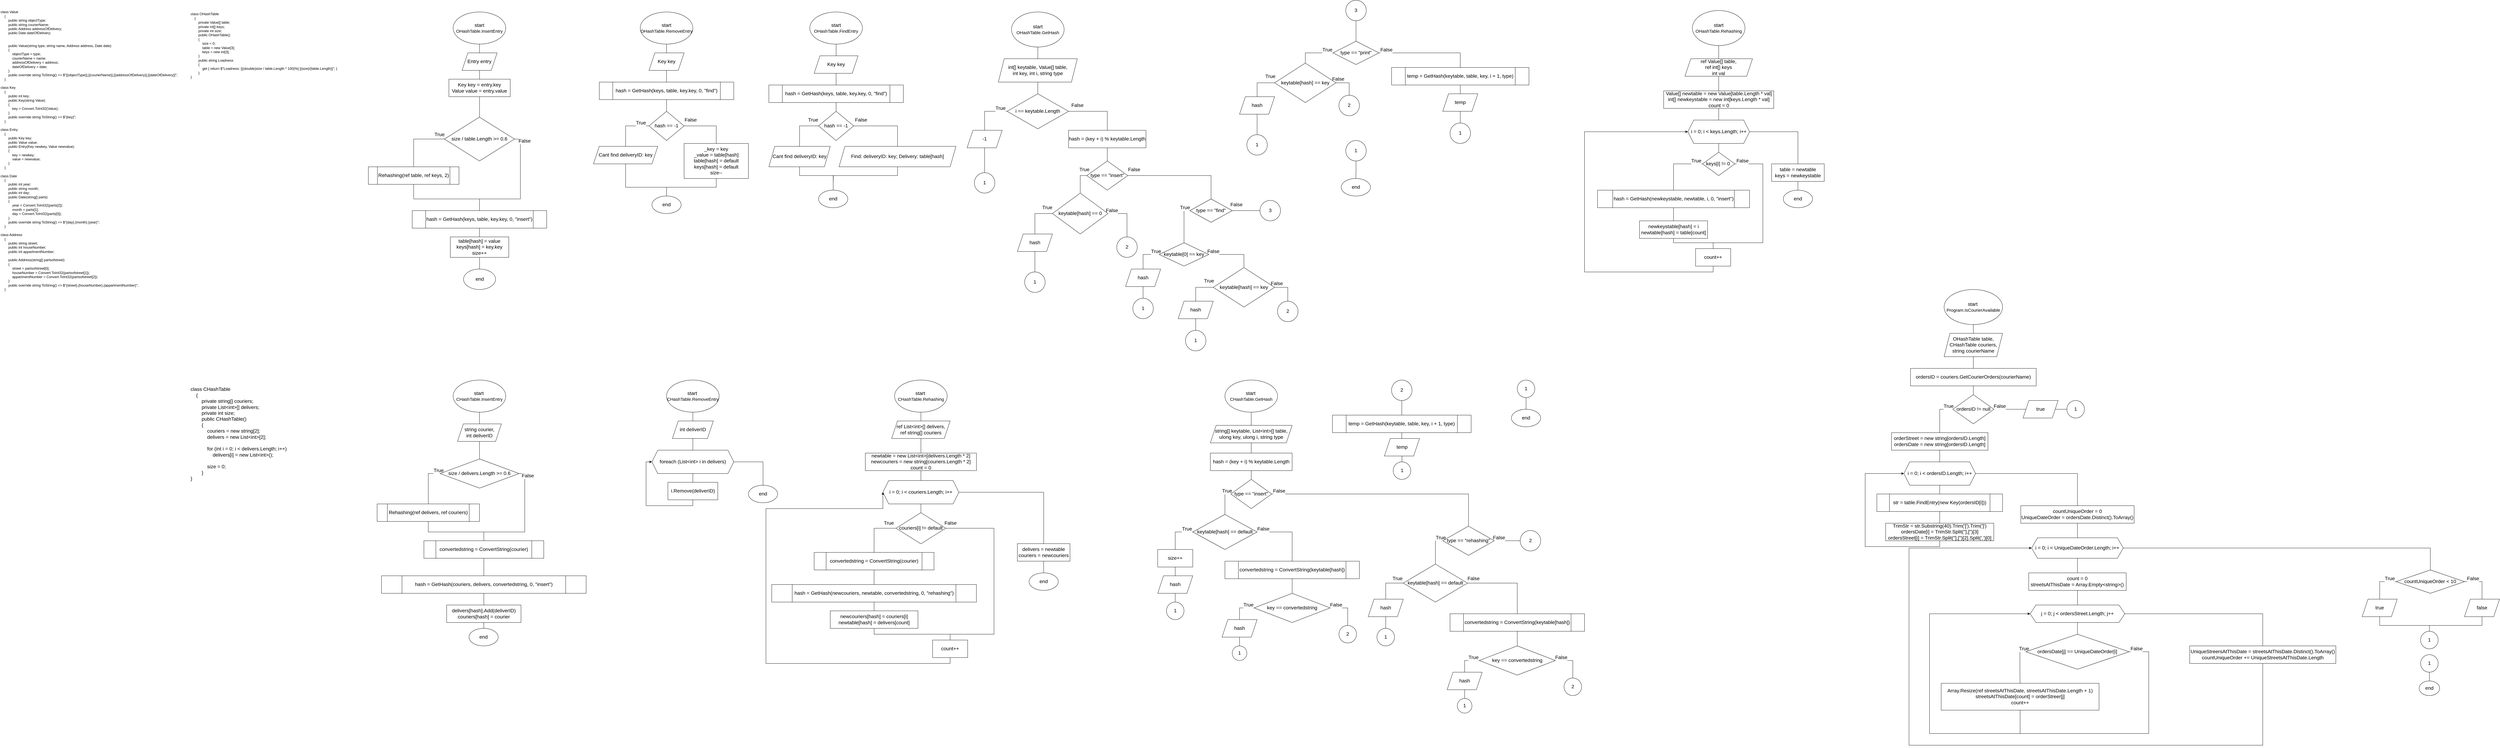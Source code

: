 <mxfile version="18.0.6" type="device"><diagram id="GZ2Qhg5xcobcheae8der" name="Страница 1"><mxGraphModel dx="5190" dy="3205" grid="1" gridSize="10" guides="1" tooltips="1" connect="1" arrows="1" fold="1" page="1" pageScale="1" pageWidth="827" pageHeight="1169" math="0" shadow="0"><root><mxCell id="0"/><mxCell id="1" parent="0"/><mxCell id="g6D-EikosTZPRfG6YxT8-1" value="&lt;div style=&quot;&quot;&gt;&lt;span style=&quot;background-color: initial;&quot;&gt;class Value&lt;/span&gt;&lt;/div&gt;&lt;div style=&quot;&quot;&gt;&lt;span style=&quot;background-color: initial;&quot;&gt;&amp;nbsp; &amp;nbsp; {&lt;/span&gt;&lt;/div&gt;&amp;nbsp; &amp;nbsp; &amp;nbsp; &amp;nbsp; public string objectType;&lt;br&gt;&amp;nbsp; &amp;nbsp; &amp;nbsp; &amp;nbsp; public string courierName;&lt;br&gt;&amp;nbsp; &amp;nbsp; &amp;nbsp; &amp;nbsp; public Address addressOfDelivery;&lt;br&gt;&amp;nbsp; &amp;nbsp; &amp;nbsp; &amp;nbsp; public Date dateOfDelivery;&lt;br&gt;&lt;br&gt;&lt;br&gt;&amp;nbsp; &amp;nbsp; &amp;nbsp; &amp;nbsp; public Value(string type, string name, Address address, Date date)&lt;br&gt;&amp;nbsp; &amp;nbsp; &amp;nbsp; &amp;nbsp; {&lt;br&gt;&amp;nbsp; &amp;nbsp; &amp;nbsp; &amp;nbsp; &amp;nbsp; &amp;nbsp; objectType = type;&lt;br&gt;&amp;nbsp; &amp;nbsp; &amp;nbsp; &amp;nbsp; &amp;nbsp; &amp;nbsp; courierName = name;&lt;br&gt;&amp;nbsp; &amp;nbsp; &amp;nbsp; &amp;nbsp; &amp;nbsp; &amp;nbsp; addressOfDelivery = address;&lt;br&gt;&amp;nbsp; &amp;nbsp; &amp;nbsp; &amp;nbsp; &amp;nbsp; &amp;nbsp; dateOfDelivery = date;&lt;br&gt;&amp;nbsp; &amp;nbsp; &amp;nbsp; &amp;nbsp; }&lt;br&gt;&amp;nbsp; &amp;nbsp; &amp;nbsp; &amp;nbsp; public override string ToString() =&amp;gt; $&quot;[{objectType}],[{courierName}],[{addressOfDelivery}],[{dateOfDelivery}]&quot;;&lt;br&gt;&amp;nbsp; &amp;nbsp; }&lt;br&gt;&lt;br&gt;&lt;div&gt;class Key&lt;/div&gt;&lt;div&gt;&amp;nbsp; &amp;nbsp; {&lt;/div&gt;&lt;div&gt;&amp;nbsp; &amp;nbsp; &amp;nbsp; &amp;nbsp; public int key;&lt;/div&gt;&lt;div&gt;&amp;nbsp; &amp;nbsp; &amp;nbsp; &amp;nbsp; public Key(string Value)&lt;/div&gt;&lt;div&gt;&amp;nbsp; &amp;nbsp; &amp;nbsp; &amp;nbsp; {&lt;/div&gt;&lt;div&gt;&amp;nbsp; &amp;nbsp; &amp;nbsp; &amp;nbsp; &amp;nbsp; &amp;nbsp; key = Convert.ToInt32(Value);&lt;/div&gt;&lt;div&gt;&amp;nbsp; &amp;nbsp; &amp;nbsp; &amp;nbsp; }&lt;/div&gt;&lt;div&gt;&amp;nbsp; &amp;nbsp; &amp;nbsp; &amp;nbsp; public override string ToString() =&amp;gt; $&quot;{key}&quot;;&lt;/div&gt;&lt;div&gt;&amp;nbsp; &amp;nbsp; }&lt;/div&gt;&lt;div&gt;&lt;br&gt;&lt;/div&gt;&lt;div&gt;&lt;div&gt;class Entry&lt;/div&gt;&lt;div&gt;&amp;nbsp; &amp;nbsp; {&lt;/div&gt;&lt;div&gt;&amp;nbsp; &amp;nbsp; &amp;nbsp; &amp;nbsp; public Key key;&lt;/div&gt;&lt;div&gt;&amp;nbsp; &amp;nbsp; &amp;nbsp; &amp;nbsp; public Value value;&lt;/div&gt;&lt;div&gt;&amp;nbsp; &amp;nbsp; &amp;nbsp; &amp;nbsp; public Entry(Key newkey, Value newvalue)&lt;/div&gt;&lt;div&gt;&amp;nbsp; &amp;nbsp; &amp;nbsp; &amp;nbsp; {&lt;/div&gt;&lt;div&gt;&amp;nbsp; &amp;nbsp; &amp;nbsp; &amp;nbsp; &amp;nbsp; &amp;nbsp; key = newkey;&lt;/div&gt;&lt;div&gt;&amp;nbsp; &amp;nbsp; &amp;nbsp; &amp;nbsp; &amp;nbsp; &amp;nbsp; value = newvalue;&lt;/div&gt;&lt;div&gt;&amp;nbsp; &amp;nbsp; &amp;nbsp; &amp;nbsp; }&lt;/div&gt;&lt;div&gt;&amp;nbsp; &amp;nbsp; }&lt;/div&gt;&lt;/div&gt;&lt;div&gt;&lt;br&gt;&lt;/div&gt;&lt;div&gt;&lt;div&gt;class Date&lt;/div&gt;&lt;div&gt;&amp;nbsp; &amp;nbsp; {&lt;/div&gt;&lt;div&gt;&amp;nbsp; &amp;nbsp; &amp;nbsp; &amp;nbsp; public int year;&lt;/div&gt;&lt;div&gt;&amp;nbsp; &amp;nbsp; &amp;nbsp; &amp;nbsp; public string month;&lt;/div&gt;&lt;div&gt;&amp;nbsp; &amp;nbsp; &amp;nbsp; &amp;nbsp; public int day;&lt;/div&gt;&lt;div&gt;&amp;nbsp; &amp;nbsp; &amp;nbsp; &amp;nbsp; public Date(string[] parts)&lt;/div&gt;&lt;div&gt;&amp;nbsp; &amp;nbsp; &amp;nbsp; &amp;nbsp; {&lt;/div&gt;&lt;div&gt;&amp;nbsp; &amp;nbsp; &amp;nbsp; &amp;nbsp; &amp;nbsp; &amp;nbsp; year = Convert.ToInt32(parts[2]);&lt;/div&gt;&lt;div&gt;&amp;nbsp; &amp;nbsp; &amp;nbsp; &amp;nbsp; &amp;nbsp; &amp;nbsp; month = parts[1];&lt;/div&gt;&lt;div&gt;&amp;nbsp; &amp;nbsp; &amp;nbsp; &amp;nbsp; &amp;nbsp; &amp;nbsp; day = Convert.ToInt32(parts[0]);&lt;/div&gt;&lt;div&gt;&amp;nbsp; &amp;nbsp; &amp;nbsp; &amp;nbsp; }&lt;/div&gt;&lt;div&gt;&amp;nbsp; &amp;nbsp; &amp;nbsp; &amp;nbsp; public override string ToString() =&amp;gt; $&quot;{day}.{month}.{year}&quot;;&lt;/div&gt;&lt;div&gt;&amp;nbsp; &amp;nbsp; }&lt;/div&gt;&lt;/div&gt;&lt;div&gt;&lt;br&gt;&lt;/div&gt;&lt;div&gt;&lt;div&gt;class Address&lt;/div&gt;&lt;div&gt;&amp;nbsp; &amp;nbsp; {&lt;/div&gt;&lt;div&gt;&amp;nbsp; &amp;nbsp; &amp;nbsp; &amp;nbsp; public string street;&lt;/div&gt;&lt;div&gt;&amp;nbsp; &amp;nbsp; &amp;nbsp; &amp;nbsp; public int houseNumber;&lt;/div&gt;&lt;div&gt;&amp;nbsp; &amp;nbsp; &amp;nbsp; &amp;nbsp; public int appartmentNumber;&lt;/div&gt;&lt;div&gt;&lt;br&gt;&lt;/div&gt;&lt;div&gt;&amp;nbsp; &amp;nbsp; &amp;nbsp; &amp;nbsp; public Address(string[] partsofstreet)&lt;/div&gt;&lt;div&gt;&amp;nbsp; &amp;nbsp; &amp;nbsp; &amp;nbsp; {&lt;/div&gt;&lt;div&gt;&amp;nbsp; &amp;nbsp; &amp;nbsp; &amp;nbsp; &amp;nbsp; &amp;nbsp; street = partsofstreet[0];&lt;/div&gt;&lt;div&gt;&amp;nbsp; &amp;nbsp; &amp;nbsp; &amp;nbsp; &amp;nbsp; &amp;nbsp; houseNumber = Convert.ToInt32(partsofstreet[1]);&lt;/div&gt;&lt;div&gt;&amp;nbsp; &amp;nbsp; &amp;nbsp; &amp;nbsp; &amp;nbsp; &amp;nbsp; appartmentNumber = Convert.ToInt32(partsofstreet[2]);&lt;/div&gt;&lt;div&gt;&amp;nbsp; &amp;nbsp; &amp;nbsp; &amp;nbsp; }&lt;/div&gt;&lt;div&gt;&amp;nbsp; &amp;nbsp; &amp;nbsp; &amp;nbsp; public override string ToString() =&amp;gt; $&quot;{street},{houseNumber},{appartmentNumber}&quot;;&lt;/div&gt;&lt;div&gt;&amp;nbsp; &amp;nbsp; }&lt;/div&gt;&lt;/div&gt;" style="text;html=1;strokeColor=none;fillColor=none;align=left;verticalAlign=middle;whiteSpace=wrap;rounded=0;" vertex="1" parent="1"><mxGeometry width="630" height="1030" as="geometry"/></mxCell><mxCell id="g6D-EikosTZPRfG6YxT8-2" value="class OHashTable&lt;br&gt;&amp;nbsp; &amp;nbsp; {&lt;br&gt;&amp;nbsp; &amp;nbsp; &amp;nbsp; &amp;nbsp; private Value[] table;&lt;br&gt;&amp;nbsp; &amp;nbsp; &amp;nbsp; &amp;nbsp; private int[] keys;&lt;br&gt;&amp;nbsp; &amp;nbsp; &amp;nbsp; &amp;nbsp; private int size;&lt;br&gt;&amp;nbsp; &amp;nbsp; &amp;nbsp; &amp;nbsp; public OHashTable()&lt;br&gt;&amp;nbsp; &amp;nbsp; &amp;nbsp; &amp;nbsp; {&lt;br&gt;&amp;nbsp; &amp;nbsp; &amp;nbsp; &amp;nbsp; &amp;nbsp; &amp;nbsp; size = 0;&lt;br&gt;&amp;nbsp; &amp;nbsp; &amp;nbsp; &amp;nbsp; &amp;nbsp; &amp;nbsp; table = new Value[3];&lt;br&gt;&amp;nbsp; &amp;nbsp; &amp;nbsp; &amp;nbsp; &amp;nbsp; &amp;nbsp; keys = new int[3];&lt;br&gt;&amp;nbsp; &amp;nbsp; &amp;nbsp; &amp;nbsp; }&lt;br&gt;&amp;nbsp; &amp;nbsp; &amp;nbsp; &amp;nbsp; public string Loadness&lt;br&gt;&amp;nbsp; &amp;nbsp; &amp;nbsp; &amp;nbsp; {&lt;br&gt;&amp;nbsp; &amp;nbsp; &amp;nbsp; &amp;nbsp; &amp;nbsp; &amp;nbsp; get { return $&quot;Loadness: [{(double)size / table.Length * 100}%] [{size}/{table.Length}]&quot;; }&lt;br&gt;&amp;nbsp; &amp;nbsp; &amp;nbsp; &amp;nbsp; }&lt;br&gt;}" style="text;html=1;strokeColor=none;fillColor=none;align=left;verticalAlign=middle;whiteSpace=wrap;rounded=0;" vertex="1" parent="1"><mxGeometry x="650" y="40" width="540" height="230" as="geometry"/></mxCell><mxCell id="g6D-EikosTZPRfG6YxT8-4" style="edgeStyle=orthogonalEdgeStyle;rounded=0;orthogonalLoop=1;jettySize=auto;html=1;exitX=0.5;exitY=1;exitDx=0;exitDy=0;fontSize=17;endArrow=none;endFill=0;" edge="1" parent="1" source="g6D-EikosTZPRfG6YxT8-3" target="g6D-EikosTZPRfG6YxT8-5"><mxGeometry relative="1" as="geometry"><mxPoint x="1640.385" y="210" as="targetPoint"/></mxGeometry></mxCell><mxCell id="g6D-EikosTZPRfG6YxT8-3" value="&lt;font style=&quot;font-size: 17px;&quot;&gt;start&lt;/font&gt; OHashTable.InsertEntry" style="ellipse;whiteSpace=wrap;html=1;fontSize=15;" vertex="1" parent="1"><mxGeometry x="1550" y="40" width="180" height="110" as="geometry"/></mxCell><mxCell id="g6D-EikosTZPRfG6YxT8-6" style="edgeStyle=orthogonalEdgeStyle;rounded=0;orthogonalLoop=1;jettySize=auto;html=1;exitX=0.5;exitY=1;exitDx=0;exitDy=0;fontSize=17;endArrow=none;endFill=0;" edge="1" parent="1" source="g6D-EikosTZPRfG6YxT8-5" target="g6D-EikosTZPRfG6YxT8-7"><mxGeometry relative="1" as="geometry"><mxPoint x="1640.385" y="300" as="targetPoint"/></mxGeometry></mxCell><mxCell id="g6D-EikosTZPRfG6YxT8-5" value="Entry entry" style="shape=parallelogram;perimeter=parallelogramPerimeter;whiteSpace=wrap;html=1;fixedSize=1;fontSize=17;" vertex="1" parent="1"><mxGeometry x="1580.385" y="180" width="120" height="60" as="geometry"/></mxCell><mxCell id="g6D-EikosTZPRfG6YxT8-8" style="edgeStyle=orthogonalEdgeStyle;rounded=0;orthogonalLoop=1;jettySize=auto;html=1;exitX=0.5;exitY=1;exitDx=0;exitDy=0;fontSize=17;endArrow=none;endFill=0;" edge="1" parent="1" source="g6D-EikosTZPRfG6YxT8-7" target="g6D-EikosTZPRfG6YxT8-9"><mxGeometry relative="1" as="geometry"><mxPoint x="1640.385" y="400" as="targetPoint"/></mxGeometry></mxCell><mxCell id="g6D-EikosTZPRfG6YxT8-7" value="Key key = entry.key&lt;br&gt;Value value = entry.value" style="rounded=0;whiteSpace=wrap;html=1;fontSize=17;" vertex="1" parent="1"><mxGeometry x="1535.48" y="270" width="209.81" height="60" as="geometry"/></mxCell><mxCell id="g6D-EikosTZPRfG6YxT8-10" value="True" style="edgeStyle=orthogonalEdgeStyle;rounded=0;orthogonalLoop=1;jettySize=auto;html=1;exitX=0;exitY=0.5;exitDx=0;exitDy=0;fontSize=17;endArrow=none;endFill=0;" edge="1" parent="1" source="g6D-EikosTZPRfG6YxT8-9" target="g6D-EikosTZPRfG6YxT8-11"><mxGeometry x="-0.828" y="-15" relative="1" as="geometry"><mxPoint x="1440" y="580" as="targetPoint"/><mxPoint as="offset"/></mxGeometry></mxCell><mxCell id="g6D-EikosTZPRfG6YxT8-12" value="False" style="edgeStyle=orthogonalEdgeStyle;rounded=0;orthogonalLoop=1;jettySize=auto;html=1;exitX=1;exitY=0.5;exitDx=0;exitDy=0;fontSize=17;endArrow=none;endFill=0;" edge="1" parent="1" source="g6D-EikosTZPRfG6YxT8-9"><mxGeometry x="-0.86" y="15" relative="1" as="geometry"><mxPoint x="1640" y="710" as="targetPoint"/><Array as="points"><mxPoint x="1780" y="475"/><mxPoint x="1780" y="680"/><mxPoint x="1640" y="680"/></Array><mxPoint x="-1" as="offset"/></mxGeometry></mxCell><mxCell id="g6D-EikosTZPRfG6YxT8-9" value="size / table.Length &amp;gt;= 0.6" style="rhombus;whiteSpace=wrap;html=1;fontSize=17;" vertex="1" parent="1"><mxGeometry x="1520.19" y="400" width="239.62" height="150" as="geometry"/></mxCell><mxCell id="g6D-EikosTZPRfG6YxT8-16" style="edgeStyle=orthogonalEdgeStyle;rounded=0;orthogonalLoop=1;jettySize=auto;html=1;exitX=0.5;exitY=1;exitDx=0;exitDy=0;entryX=0.5;entryY=0;entryDx=0;entryDy=0;fontSize=17;endArrow=none;endFill=0;" edge="1" parent="1" source="g6D-EikosTZPRfG6YxT8-11" target="g6D-EikosTZPRfG6YxT8-15"><mxGeometry relative="1" as="geometry"><Array as="points"><mxPoint x="1415" y="680"/><mxPoint x="1640" y="680"/></Array></mxGeometry></mxCell><mxCell id="g6D-EikosTZPRfG6YxT8-11" value="Rehashing(ref table, ref keys, 2)" style="shape=process;whiteSpace=wrap;html=1;backgroundOutline=1;fontSize=17;" vertex="1" parent="1"><mxGeometry x="1260" y="570" width="310" height="60" as="geometry"/></mxCell><mxCell id="g6D-EikosTZPRfG6YxT8-17" style="edgeStyle=orthogonalEdgeStyle;rounded=0;orthogonalLoop=1;jettySize=auto;html=1;exitX=0.5;exitY=1;exitDx=0;exitDy=0;fontSize=17;endArrow=none;endFill=0;" edge="1" parent="1" source="g6D-EikosTZPRfG6YxT8-15" target="g6D-EikosTZPRfG6YxT8-18"><mxGeometry relative="1" as="geometry"><mxPoint x="1640" y="830" as="targetPoint"/></mxGeometry></mxCell><mxCell id="g6D-EikosTZPRfG6YxT8-15" value="hash = GetHash(keys, table, key.key, 0, &quot;insert&quot;)" style="shape=process;whiteSpace=wrap;html=1;backgroundOutline=1;fontSize=17;" vertex="1" parent="1"><mxGeometry x="1410" y="720" width="460" height="60" as="geometry"/></mxCell><mxCell id="g6D-EikosTZPRfG6YxT8-19" style="edgeStyle=orthogonalEdgeStyle;rounded=0;orthogonalLoop=1;jettySize=auto;html=1;exitX=0.5;exitY=1;exitDx=0;exitDy=0;fontSize=17;endArrow=none;endFill=0;" edge="1" parent="1" source="g6D-EikosTZPRfG6YxT8-18" target="g6D-EikosTZPRfG6YxT8-20"><mxGeometry relative="1" as="geometry"><mxPoint x="1640" y="920" as="targetPoint"/></mxGeometry></mxCell><mxCell id="g6D-EikosTZPRfG6YxT8-18" value="table[hash] = value&lt;br&gt;keys[hash] = key.key&lt;br&gt;size++" style="rounded=0;whiteSpace=wrap;html=1;fontSize=17;" vertex="1" parent="1"><mxGeometry x="1540.38" y="810" width="200" height="70" as="geometry"/></mxCell><mxCell id="g6D-EikosTZPRfG6YxT8-20" value="end" style="ellipse;whiteSpace=wrap;html=1;fontSize=17;" vertex="1" parent="1"><mxGeometry x="1585.58" y="920" width="109.61" height="70" as="geometry"/></mxCell><mxCell id="g6D-EikosTZPRfG6YxT8-22" style="edgeStyle=orthogonalEdgeStyle;rounded=0;orthogonalLoop=1;jettySize=auto;html=1;exitX=0.5;exitY=1;exitDx=0;exitDy=0;fontSize=17;endArrow=none;endFill=0;" edge="1" parent="1" source="g6D-EikosTZPRfG6YxT8-21" target="g6D-EikosTZPRfG6YxT8-23"><mxGeometry relative="1" as="geometry"><mxPoint x="2280" y="210" as="targetPoint"/></mxGeometry></mxCell><mxCell id="g6D-EikosTZPRfG6YxT8-21" value="&lt;font style=&quot;font-size: 17px;&quot;&gt;start&lt;/font&gt; OHashTable.RemoveEntry" style="ellipse;whiteSpace=wrap;html=1;fontSize=15;" vertex="1" parent="1"><mxGeometry x="2190" y="40" width="180" height="110" as="geometry"/></mxCell><mxCell id="g6D-EikosTZPRfG6YxT8-24" style="edgeStyle=orthogonalEdgeStyle;rounded=0;orthogonalLoop=1;jettySize=auto;html=1;exitX=0.5;exitY=1;exitDx=0;exitDy=0;fontSize=17;endArrow=none;endFill=0;entryX=0.5;entryY=0;entryDx=0;entryDy=0;" edge="1" parent="1" source="g6D-EikosTZPRfG6YxT8-23" target="g6D-EikosTZPRfG6YxT8-25"><mxGeometry relative="1" as="geometry"><mxPoint x="2280" y="300" as="targetPoint"/></mxGeometry></mxCell><mxCell id="g6D-EikosTZPRfG6YxT8-23" value="Key key" style="shape=parallelogram;perimeter=parallelogramPerimeter;whiteSpace=wrap;html=1;fixedSize=1;fontSize=17;" vertex="1" parent="1"><mxGeometry x="2220" y="180" width="120" height="60" as="geometry"/></mxCell><mxCell id="g6D-EikosTZPRfG6YxT8-26" style="edgeStyle=orthogonalEdgeStyle;rounded=0;orthogonalLoop=1;jettySize=auto;html=1;exitX=0.5;exitY=1;exitDx=0;exitDy=0;fontSize=17;endArrow=none;endFill=0;" edge="1" parent="1" source="g6D-EikosTZPRfG6YxT8-25" target="g6D-EikosTZPRfG6YxT8-27"><mxGeometry relative="1" as="geometry"><mxPoint x="2280" y="400" as="targetPoint"/></mxGeometry></mxCell><mxCell id="g6D-EikosTZPRfG6YxT8-25" value="hash = GetHash(keys, table, key.key, 0, &quot;find&quot;)" style="shape=process;whiteSpace=wrap;html=1;backgroundOutline=1;fontSize=17;" vertex="1" parent="1"><mxGeometry x="2050" y="280" width="460" height="60" as="geometry"/></mxCell><mxCell id="g6D-EikosTZPRfG6YxT8-28" value="True" style="edgeStyle=orthogonalEdgeStyle;rounded=0;orthogonalLoop=1;jettySize=auto;html=1;exitX=0;exitY=0.5;exitDx=0;exitDy=0;fontSize=17;endArrow=none;endFill=0;" edge="1" parent="1" source="g6D-EikosTZPRfG6YxT8-27" target="g6D-EikosTZPRfG6YxT8-29"><mxGeometry x="-0.625" y="-10" relative="1" as="geometry"><mxPoint x="2150" y="520" as="targetPoint"/><mxPoint as="offset"/></mxGeometry></mxCell><mxCell id="g6D-EikosTZPRfG6YxT8-30" value="False" style="edgeStyle=orthogonalEdgeStyle;rounded=0;orthogonalLoop=1;jettySize=auto;html=1;exitX=1;exitY=0.5;exitDx=0;exitDy=0;fontSize=17;endArrow=none;endFill=0;" edge="1" parent="1" source="g6D-EikosTZPRfG6YxT8-27" target="g6D-EikosTZPRfG6YxT8-31"><mxGeometry x="-0.75" y="20" relative="1" as="geometry"><mxPoint x="2420" y="510" as="targetPoint"/><mxPoint as="offset"/></mxGeometry></mxCell><mxCell id="g6D-EikosTZPRfG6YxT8-27" value="hash == -1" style="rhombus;whiteSpace=wrap;html=1;fontSize=17;" vertex="1" parent="1"><mxGeometry x="2220" y="380" width="120" height="100" as="geometry"/></mxCell><mxCell id="g6D-EikosTZPRfG6YxT8-32" style="edgeStyle=orthogonalEdgeStyle;rounded=0;orthogonalLoop=1;jettySize=auto;html=1;exitX=0.5;exitY=1;exitDx=0;exitDy=0;fontSize=17;endArrow=none;endFill=0;" edge="1" parent="1" source="g6D-EikosTZPRfG6YxT8-29"><mxGeometry relative="1" as="geometry"><mxPoint x="2280" y="660" as="targetPoint"/><Array as="points"><mxPoint x="2140" y="640"/><mxPoint x="2280" y="640"/></Array></mxGeometry></mxCell><mxCell id="g6D-EikosTZPRfG6YxT8-29" value="Cant find deliveryID: key" style="shape=parallelogram;perimeter=parallelogramPerimeter;whiteSpace=wrap;html=1;fixedSize=1;fontSize=17;" vertex="1" parent="1"><mxGeometry x="2030" y="500" width="220" height="60" as="geometry"/></mxCell><mxCell id="g6D-EikosTZPRfG6YxT8-33" style="edgeStyle=orthogonalEdgeStyle;rounded=0;orthogonalLoop=1;jettySize=auto;html=1;exitX=0.5;exitY=1;exitDx=0;exitDy=0;fontSize=17;endArrow=none;endFill=0;" edge="1" parent="1" source="g6D-EikosTZPRfG6YxT8-31" target="g6D-EikosTZPRfG6YxT8-34"><mxGeometry relative="1" as="geometry"><mxPoint x="2280" y="660" as="targetPoint"/><Array as="points"><mxPoint x="2450" y="640"/><mxPoint x="2280" y="640"/></Array></mxGeometry></mxCell><mxCell id="g6D-EikosTZPRfG6YxT8-31" value="_key = key&lt;br&gt;_value = table[hash]&lt;br&gt;table[hash] = default&lt;br&gt;keys[hash] = default&lt;br&gt;size--" style="rounded=0;whiteSpace=wrap;html=1;fontSize=17;" vertex="1" parent="1"><mxGeometry x="2340" y="490" width="220" height="120" as="geometry"/></mxCell><mxCell id="g6D-EikosTZPRfG6YxT8-34" value="end" style="ellipse;whiteSpace=wrap;html=1;fontSize=17;" vertex="1" parent="1"><mxGeometry x="2230" y="670" width="100" height="60" as="geometry"/></mxCell><mxCell id="g6D-EikosTZPRfG6YxT8-36" style="edgeStyle=orthogonalEdgeStyle;rounded=0;orthogonalLoop=1;jettySize=auto;html=1;exitX=0.5;exitY=1;exitDx=0;exitDy=0;fontSize=17;endArrow=none;endFill=0;" edge="1" parent="1" source="g6D-EikosTZPRfG6YxT8-35" target="g6D-EikosTZPRfG6YxT8-37"><mxGeometry relative="1" as="geometry"><mxPoint x="2859.714" y="220" as="targetPoint"/></mxGeometry></mxCell><mxCell id="g6D-EikosTZPRfG6YxT8-35" value="&lt;font style=&quot;font-size: 17px;&quot;&gt;start&lt;/font&gt; OHashTable.FindEntry" style="ellipse;whiteSpace=wrap;html=1;fontSize=15;" vertex="1" parent="1"><mxGeometry x="2770" y="40" width="180" height="110" as="geometry"/></mxCell><mxCell id="g6D-EikosTZPRfG6YxT8-39" style="edgeStyle=orthogonalEdgeStyle;rounded=0;orthogonalLoop=1;jettySize=auto;html=1;exitX=0.5;exitY=1;exitDx=0;exitDy=0;entryX=0.5;entryY=0;entryDx=0;entryDy=0;fontSize=17;endArrow=none;endFill=0;" edge="1" parent="1" source="g6D-EikosTZPRfG6YxT8-37" target="g6D-EikosTZPRfG6YxT8-38"><mxGeometry relative="1" as="geometry"/></mxCell><mxCell id="g6D-EikosTZPRfG6YxT8-37" value="Key key" style="shape=parallelogram;perimeter=parallelogramPerimeter;whiteSpace=wrap;html=1;fixedSize=1;fontSize=17;" vertex="1" parent="1"><mxGeometry x="2784.85" y="190" width="150.29" height="60" as="geometry"/></mxCell><mxCell id="g6D-EikosTZPRfG6YxT8-41" style="edgeStyle=orthogonalEdgeStyle;rounded=0;orthogonalLoop=1;jettySize=auto;html=1;exitX=0.5;exitY=1;exitDx=0;exitDy=0;entryX=0.5;entryY=0;entryDx=0;entryDy=0;fontSize=17;endArrow=none;endFill=0;" edge="1" parent="1" source="g6D-EikosTZPRfG6YxT8-38" target="g6D-EikosTZPRfG6YxT8-40"><mxGeometry relative="1" as="geometry"/></mxCell><mxCell id="g6D-EikosTZPRfG6YxT8-38" value="hash = GetHash(keys, table, key.key, 0, &quot;find&quot;)" style="shape=process;whiteSpace=wrap;html=1;backgroundOutline=1;fontSize=17;" vertex="1" parent="1"><mxGeometry x="2630" y="290" width="460" height="60" as="geometry"/></mxCell><mxCell id="g6D-EikosTZPRfG6YxT8-42" value="True" style="edgeStyle=orthogonalEdgeStyle;rounded=0;orthogonalLoop=1;jettySize=auto;html=1;exitX=0;exitY=0.5;exitDx=0;exitDy=0;fontSize=17;endArrow=none;endFill=0;" edge="1" parent="1" source="g6D-EikosTZPRfG6YxT8-40" target="g6D-EikosTZPRfG6YxT8-43"><mxGeometry x="-0.714" y="-20" relative="1" as="geometry"><mxPoint x="2730" y="500" as="targetPoint"/><mxPoint as="offset"/></mxGeometry></mxCell><mxCell id="g6D-EikosTZPRfG6YxT8-44" value="False" style="edgeStyle=orthogonalEdgeStyle;rounded=0;orthogonalLoop=1;jettySize=auto;html=1;exitX=1;exitY=0.5;exitDx=0;exitDy=0;fontSize=17;endArrow=none;endFill=0;" edge="1" parent="1" source="g6D-EikosTZPRfG6YxT8-40" target="g6D-EikosTZPRfG6YxT8-45"><mxGeometry x="-0.778" y="20" relative="1" as="geometry"><mxPoint x="3020" y="510" as="targetPoint"/><mxPoint as="offset"/></mxGeometry></mxCell><mxCell id="g6D-EikosTZPRfG6YxT8-40" value="hash == -1" style="rhombus;whiteSpace=wrap;html=1;fontSize=17;" vertex="1" parent="1"><mxGeometry x="2800" y="380" width="120" height="100" as="geometry"/></mxCell><mxCell id="g6D-EikosTZPRfG6YxT8-46" style="edgeStyle=orthogonalEdgeStyle;rounded=0;orthogonalLoop=1;jettySize=auto;html=1;exitX=0.5;exitY=1;exitDx=0;exitDy=0;fontSize=17;endArrow=none;endFill=0;" edge="1" parent="1" source="g6D-EikosTZPRfG6YxT8-43"><mxGeometry relative="1" as="geometry"><mxPoint x="2850" y="630" as="targetPoint"/></mxGeometry></mxCell><mxCell id="g6D-EikosTZPRfG6YxT8-43" value="Cant find deliveryID: key" style="shape=parallelogram;perimeter=parallelogramPerimeter;whiteSpace=wrap;html=1;fixedSize=1;fontSize=17;" vertex="1" parent="1"><mxGeometry x="2630" y="500" width="210" height="70" as="geometry"/></mxCell><mxCell id="g6D-EikosTZPRfG6YxT8-47" style="edgeStyle=orthogonalEdgeStyle;rounded=0;orthogonalLoop=1;jettySize=auto;html=1;exitX=0.5;exitY=1;exitDx=0;exitDy=0;fontSize=17;endArrow=none;endFill=0;entryX=0.5;entryY=0;entryDx=0;entryDy=0;" edge="1" parent="1" source="g6D-EikosTZPRfG6YxT8-45" target="g6D-EikosTZPRfG6YxT8-48"><mxGeometry relative="1" as="geometry"><mxPoint x="2850" y="630" as="targetPoint"/><Array as="points"><mxPoint x="3070" y="600"/><mxPoint x="2850" y="600"/></Array></mxGeometry></mxCell><mxCell id="g6D-EikosTZPRfG6YxT8-45" value="Find: deliveryID: key; Delivery: table[hash]" style="shape=parallelogram;perimeter=parallelogramPerimeter;whiteSpace=wrap;html=1;fixedSize=1;fontSize=17;" vertex="1" parent="1"><mxGeometry x="2870" y="500" width="400" height="70" as="geometry"/></mxCell><mxCell id="g6D-EikosTZPRfG6YxT8-48" value="end" style="ellipse;whiteSpace=wrap;html=1;fontSize=17;" vertex="1" parent="1"><mxGeometry x="2800" y="650" width="100" height="60" as="geometry"/></mxCell><mxCell id="g6D-EikosTZPRfG6YxT8-50" style="edgeStyle=orthogonalEdgeStyle;rounded=0;orthogonalLoop=1;jettySize=auto;html=1;exitX=0.5;exitY=1;exitDx=0;exitDy=0;fontSize=17;endArrow=none;endFill=0;" edge="1" parent="1" source="g6D-EikosTZPRfG6YxT8-49" target="g6D-EikosTZPRfG6YxT8-51"><mxGeometry relative="1" as="geometry"><mxPoint x="3550.818" y="230" as="targetPoint"/></mxGeometry></mxCell><mxCell id="g6D-EikosTZPRfG6YxT8-49" value="&lt;font style=&quot;font-size: 17px;&quot;&gt;start&lt;/font&gt; OHashTable.GetHash" style="ellipse;whiteSpace=wrap;html=1;fontSize=15;" vertex="1" parent="1"><mxGeometry x="3460" y="40" width="180" height="120" as="geometry"/></mxCell><mxCell id="g6D-EikosTZPRfG6YxT8-52" style="edgeStyle=orthogonalEdgeStyle;rounded=0;orthogonalLoop=1;jettySize=auto;html=1;exitX=0.5;exitY=1;exitDx=0;exitDy=0;fontSize=17;endArrow=none;endFill=0;" edge="1" parent="1" source="g6D-EikosTZPRfG6YxT8-51" target="g6D-EikosTZPRfG6YxT8-53"><mxGeometry relative="1" as="geometry"><mxPoint x="3549.615" y="350" as="targetPoint"/></mxGeometry></mxCell><mxCell id="g6D-EikosTZPRfG6YxT8-51" value="int[] keytable, Value[] table, &lt;br&gt;int key, int i, string type" style="shape=parallelogram;perimeter=parallelogramPerimeter;whiteSpace=wrap;html=1;fixedSize=1;fontSize=17;" vertex="1" parent="1"><mxGeometry x="3415" y="200" width="270" height="80" as="geometry"/></mxCell><mxCell id="g6D-EikosTZPRfG6YxT8-54" value="True" style="edgeStyle=orthogonalEdgeStyle;rounded=0;orthogonalLoop=1;jettySize=auto;html=1;exitX=0;exitY=0.5;exitDx=0;exitDy=0;fontSize=17;endArrow=none;endFill=0;" edge="1" parent="1" source="g6D-EikosTZPRfG6YxT8-53" target="g6D-EikosTZPRfG6YxT8-55"><mxGeometry x="-0.679" y="-10" relative="1" as="geometry"><mxPoint x="3360" y="450" as="targetPoint"/><mxPoint as="offset"/></mxGeometry></mxCell><mxCell id="g6D-EikosTZPRfG6YxT8-56" value="False" style="edgeStyle=orthogonalEdgeStyle;rounded=0;orthogonalLoop=1;jettySize=auto;html=1;exitX=1;exitY=0.5;exitDx=0;exitDy=0;fontSize=17;endArrow=none;endFill=0;" edge="1" parent="1" source="g6D-EikosTZPRfG6YxT8-53" target="g6D-EikosTZPRfG6YxT8-57"><mxGeometry x="-0.699" y="20" relative="1" as="geometry"><mxPoint x="3740" y="460" as="targetPoint"/><mxPoint as="offset"/></mxGeometry></mxCell><mxCell id="g6D-EikosTZPRfG6YxT8-53" value="i == keytable.Length" style="rhombus;whiteSpace=wrap;html=1;fontSize=17;" vertex="1" parent="1"><mxGeometry x="3444.81" y="320" width="210.38" height="120" as="geometry"/></mxCell><mxCell id="g6D-EikosTZPRfG6YxT8-99" style="edgeStyle=orthogonalEdgeStyle;rounded=0;orthogonalLoop=1;jettySize=auto;html=1;exitX=0.5;exitY=1;exitDx=0;exitDy=0;fontSize=17;endArrow=none;endFill=0;entryX=0.5;entryY=0;entryDx=0;entryDy=0;" edge="1" parent="1" source="g6D-EikosTZPRfG6YxT8-55" target="g6D-EikosTZPRfG6YxT8-100"><mxGeometry relative="1" as="geometry"><mxPoint x="3368.889" y="570" as="targetPoint"/></mxGeometry></mxCell><mxCell id="g6D-EikosTZPRfG6YxT8-55" value="-1" style="shape=parallelogram;perimeter=parallelogramPerimeter;whiteSpace=wrap;html=1;fixedSize=1;fontSize=17;" vertex="1" parent="1"><mxGeometry x="3308" y="445" width="120" height="60" as="geometry"/></mxCell><mxCell id="g6D-EikosTZPRfG6YxT8-58" style="edgeStyle=orthogonalEdgeStyle;rounded=0;orthogonalLoop=1;jettySize=auto;html=1;exitX=0.5;exitY=1;exitDx=0;exitDy=0;fontSize=17;endArrow=none;endFill=0;" edge="1" parent="1" source="g6D-EikosTZPRfG6YxT8-57" target="g6D-EikosTZPRfG6YxT8-59"><mxGeometry relative="1" as="geometry"><mxPoint x="3787.182" y="590" as="targetPoint"/></mxGeometry></mxCell><mxCell id="g6D-EikosTZPRfG6YxT8-57" value="hash = (key + i) % keytable.Length" style="rounded=0;whiteSpace=wrap;html=1;fontSize=17;" vertex="1" parent="1"><mxGeometry x="3655.19" y="445" width="264.81" height="60" as="geometry"/></mxCell><mxCell id="g6D-EikosTZPRfG6YxT8-60" value="True" style="edgeStyle=orthogonalEdgeStyle;rounded=0;orthogonalLoop=1;jettySize=auto;html=1;exitX=0;exitY=0.5;exitDx=0;exitDy=0;fontSize=17;endArrow=none;endFill=0;" edge="1" parent="1" source="g6D-EikosTZPRfG6YxT8-59" target="g6D-EikosTZPRfG6YxT8-61"><mxGeometry x="-0.762" y="-20" relative="1" as="geometry"><mxPoint x="3660" y="690" as="targetPoint"/><mxPoint x="1" as="offset"/></mxGeometry></mxCell><mxCell id="g6D-EikosTZPRfG6YxT8-66" value="False" style="edgeStyle=orthogonalEdgeStyle;rounded=0;orthogonalLoop=1;jettySize=auto;html=1;exitX=1;exitY=0.5;exitDx=0;exitDy=0;fontSize=17;endArrow=none;endFill=0;" edge="1" parent="1" source="g6D-EikosTZPRfG6YxT8-59" target="g6D-EikosTZPRfG6YxT8-67"><mxGeometry x="-0.883" y="20" relative="1" as="geometry"><mxPoint x="3980" y="690" as="targetPoint"/><mxPoint as="offset"/></mxGeometry></mxCell><mxCell id="g6D-EikosTZPRfG6YxT8-59" value="type == &quot;insert&quot;" style="rhombus;whiteSpace=wrap;html=1;fontSize=17;" vertex="1" parent="1"><mxGeometry x="3717.6" y="550" width="140" height="100" as="geometry"/></mxCell><mxCell id="g6D-EikosTZPRfG6YxT8-62" value="True" style="edgeStyle=orthogonalEdgeStyle;rounded=0;orthogonalLoop=1;jettySize=auto;html=1;exitX=0;exitY=0.5;exitDx=0;exitDy=0;fontSize=17;endArrow=none;endFill=0;" edge="1" parent="1" source="g6D-EikosTZPRfG6YxT8-61" target="g6D-EikosTZPRfG6YxT8-63"><mxGeometry x="-0.714" y="-20" relative="1" as="geometry"><mxPoint x="3540" y="810" as="targetPoint"/><mxPoint as="offset"/></mxGeometry></mxCell><mxCell id="g6D-EikosTZPRfG6YxT8-64" value="False" style="edgeStyle=orthogonalEdgeStyle;rounded=0;orthogonalLoop=1;jettySize=auto;html=1;exitX=1;exitY=0.5;exitDx=0;exitDy=0;fontSize=17;endArrow=none;endFill=0;" edge="1" parent="1" source="g6D-EikosTZPRfG6YxT8-61" target="g6D-EikosTZPRfG6YxT8-65"><mxGeometry x="-0.83" y="10" relative="1" as="geometry"><mxPoint x="3830" y="810" as="targetPoint"/><mxPoint as="offset"/></mxGeometry></mxCell><mxCell id="g6D-EikosTZPRfG6YxT8-61" value="keytable[hash] == 0" style="rhombus;whiteSpace=wrap;html=1;fontSize=17;" vertex="1" parent="1"><mxGeometry x="3600" y="660" width="190" height="140" as="geometry"/></mxCell><mxCell id="g6D-EikosTZPRfG6YxT8-101" style="edgeStyle=orthogonalEdgeStyle;rounded=0;orthogonalLoop=1;jettySize=auto;html=1;exitX=0.5;exitY=1;exitDx=0;exitDy=0;fontSize=17;endArrow=none;endFill=0;entryX=0.5;entryY=0;entryDx=0;entryDy=0;" edge="1" parent="1" source="g6D-EikosTZPRfG6YxT8-63" target="g6D-EikosTZPRfG6YxT8-102"><mxGeometry relative="1" as="geometry"><mxPoint x="3540" y="920" as="targetPoint"/></mxGeometry></mxCell><mxCell id="g6D-EikosTZPRfG6YxT8-63" value="hash" style="shape=parallelogram;perimeter=parallelogramPerimeter;whiteSpace=wrap;html=1;fixedSize=1;fontSize=17;" vertex="1" parent="1"><mxGeometry x="3480" y="800" width="120" height="60" as="geometry"/></mxCell><mxCell id="g6D-EikosTZPRfG6YxT8-65" value="2" style="ellipse;whiteSpace=wrap;html=1;fontSize=17;" vertex="1" parent="1"><mxGeometry x="3820" y="810" width="70" height="70" as="geometry"/></mxCell><mxCell id="g6D-EikosTZPRfG6YxT8-68" value="True" style="edgeStyle=orthogonalEdgeStyle;rounded=0;orthogonalLoop=1;jettySize=auto;html=1;exitX=0;exitY=0.5;exitDx=0;exitDy=0;fontSize=17;endArrow=none;endFill=0;" edge="1" parent="1" source="g6D-EikosTZPRfG6YxT8-67" target="g6D-EikosTZPRfG6YxT8-69"><mxGeometry x="-0.733" y="-10" relative="1" as="geometry"><mxPoint x="4020" y="810" as="targetPoint"/><Array as="points"><mxPoint x="4050" y="720"/></Array><mxPoint as="offset"/></mxGeometry></mxCell><mxCell id="g6D-EikosTZPRfG6YxT8-93" value="False" style="edgeStyle=orthogonalEdgeStyle;rounded=0;orthogonalLoop=1;jettySize=auto;html=1;exitX=1;exitY=0.5;exitDx=0;exitDy=0;fontSize=17;endArrow=none;endFill=0;entryX=0;entryY=0.5;entryDx=0;entryDy=0;" edge="1" parent="1" source="g6D-EikosTZPRfG6YxT8-67" target="g6D-EikosTZPRfG6YxT8-95"><mxGeometry x="-0.686" y="20" relative="1" as="geometry"><mxPoint x="4310" y="720.444" as="targetPoint"/><mxPoint x="-1" as="offset"/></mxGeometry></mxCell><mxCell id="g6D-EikosTZPRfG6YxT8-67" value="type == &quot;find&quot;" style="rhombus;whiteSpace=wrap;html=1;fontSize=17;" vertex="1" parent="1"><mxGeometry x="4070" y="680" width="145" height="80" as="geometry"/></mxCell><mxCell id="g6D-EikosTZPRfG6YxT8-70" value="True" style="edgeStyle=orthogonalEdgeStyle;rounded=0;orthogonalLoop=1;jettySize=auto;html=1;exitX=0;exitY=0.5;exitDx=0;exitDy=0;fontSize=17;endArrow=none;endFill=0;" edge="1" parent="1" source="g6D-EikosTZPRfG6YxT8-69" target="g6D-EikosTZPRfG6YxT8-71"><mxGeometry x="-0.778" y="-10" relative="1" as="geometry"><mxPoint x="3910" y="950" as="targetPoint"/><mxPoint as="offset"/></mxGeometry></mxCell><mxCell id="g6D-EikosTZPRfG6YxT8-72" value="False" style="edgeStyle=orthogonalEdgeStyle;rounded=0;orthogonalLoop=1;jettySize=auto;html=1;exitX=1;exitY=0.5;exitDx=0;exitDy=0;fontSize=17;endArrow=none;endFill=0;" edge="1" parent="1" source="g6D-EikosTZPRfG6YxT8-69" target="g6D-EikosTZPRfG6YxT8-73"><mxGeometry x="-0.818" y="10" relative="1" as="geometry"><mxPoint x="4190" y="930" as="targetPoint"/><mxPoint as="offset"/></mxGeometry></mxCell><mxCell id="g6D-EikosTZPRfG6YxT8-69" value="keytable[0] == key" style="rhombus;whiteSpace=wrap;html=1;fontSize=17;" vertex="1" parent="1"><mxGeometry x="3965" y="830" width="170" height="80" as="geometry"/></mxCell><mxCell id="g6D-EikosTZPRfG6YxT8-103" style="edgeStyle=orthogonalEdgeStyle;rounded=0;orthogonalLoop=1;jettySize=auto;html=1;exitX=0.5;exitY=1;exitDx=0;exitDy=0;fontSize=17;endArrow=none;endFill=0;entryX=0.5;entryY=0;entryDx=0;entryDy=0;" edge="1" parent="1" source="g6D-EikosTZPRfG6YxT8-71" target="g6D-EikosTZPRfG6YxT8-104"><mxGeometry relative="1" as="geometry"><mxPoint x="3911.111" y="1040" as="targetPoint"/></mxGeometry></mxCell><mxCell id="g6D-EikosTZPRfG6YxT8-71" value="hash" style="shape=parallelogram;perimeter=parallelogramPerimeter;whiteSpace=wrap;html=1;fixedSize=1;fontSize=17;" vertex="1" parent="1"><mxGeometry x="3850" y="920" width="120" height="60" as="geometry"/></mxCell><mxCell id="g6D-EikosTZPRfG6YxT8-74" value="True" style="edgeStyle=orthogonalEdgeStyle;rounded=0;orthogonalLoop=1;jettySize=auto;html=1;exitX=0;exitY=0.5;exitDx=0;exitDy=0;fontSize=17;endArrow=none;endFill=0;" edge="1" parent="1" source="g6D-EikosTZPRfG6YxT8-73" target="g6D-EikosTZPRfG6YxT8-75"><mxGeometry x="-0.709" y="-22" relative="1" as="geometry"><mxPoint x="4090" y="1060" as="targetPoint"/><mxPoint as="offset"/></mxGeometry></mxCell><mxCell id="g6D-EikosTZPRfG6YxT8-76" value="False" style="edgeStyle=orthogonalEdgeStyle;rounded=0;orthogonalLoop=1;jettySize=auto;html=1;exitX=1;exitY=0.5;exitDx=0;exitDy=0;fontSize=17;endArrow=none;endFill=0;entryX=0.5;entryY=0;entryDx=0;entryDy=0;" edge="1" parent="1" source="g6D-EikosTZPRfG6YxT8-73" target="g6D-EikosTZPRfG6YxT8-77"><mxGeometry x="-0.855" y="13" relative="1" as="geometry"><mxPoint x="4410" y="1070" as="targetPoint"/><mxPoint as="offset"/></mxGeometry></mxCell><mxCell id="g6D-EikosTZPRfG6YxT8-73" value="keytable[hash] == key" style="rhombus;whiteSpace=wrap;html=1;fontSize=17;" vertex="1" parent="1"><mxGeometry x="4150" y="915" width="210" height="135" as="geometry"/></mxCell><mxCell id="g6D-EikosTZPRfG6YxT8-106" style="edgeStyle=orthogonalEdgeStyle;rounded=0;orthogonalLoop=1;jettySize=auto;html=1;exitX=0.5;exitY=1;exitDx=0;exitDy=0;entryX=0.5;entryY=0;entryDx=0;entryDy=0;fontSize=17;endArrow=none;endFill=0;" edge="1" parent="1" source="g6D-EikosTZPRfG6YxT8-75" target="g6D-EikosTZPRfG6YxT8-105"><mxGeometry relative="1" as="geometry"/></mxCell><mxCell id="g6D-EikosTZPRfG6YxT8-75" value="hash" style="shape=parallelogram;perimeter=parallelogramPerimeter;whiteSpace=wrap;html=1;fixedSize=1;fontSize=17;" vertex="1" parent="1"><mxGeometry x="4030" y="1030" width="120" height="60" as="geometry"/></mxCell><mxCell id="g6D-EikosTZPRfG6YxT8-77" value="2" style="ellipse;whiteSpace=wrap;html=1;fontSize=17;" vertex="1" parent="1"><mxGeometry x="4370" y="1030" width="70" height="70" as="geometry"/></mxCell><mxCell id="g6D-EikosTZPRfG6YxT8-80" value="True" style="edgeStyle=orthogonalEdgeStyle;rounded=0;orthogonalLoop=1;jettySize=auto;html=1;exitX=0;exitY=0.5;exitDx=0;exitDy=0;fontSize=17;endArrow=none;endFill=0;entryX=0.5;entryY=0;entryDx=0;entryDy=0;" edge="1" parent="1" source="g6D-EikosTZPRfG6YxT8-79" target="g6D-EikosTZPRfG6YxT8-84"><mxGeometry x="-0.692" y="-10" relative="1" as="geometry"><mxPoint x="4230" y="230" as="targetPoint"/><mxPoint as="offset"/></mxGeometry></mxCell><mxCell id="g6D-EikosTZPRfG6YxT8-88" value="False" style="edgeStyle=orthogonalEdgeStyle;rounded=0;orthogonalLoop=1;jettySize=auto;html=1;exitX=1;exitY=0.5;exitDx=0;exitDy=0;fontSize=17;endArrow=none;endFill=0;" edge="1" parent="1" source="g6D-EikosTZPRfG6YxT8-79" target="g6D-EikosTZPRfG6YxT8-90"><mxGeometry x="-0.848" y="10" relative="1" as="geometry"><mxPoint x="4810" y="230" as="targetPoint"/><mxPoint as="offset"/></mxGeometry></mxCell><mxCell id="g6D-EikosTZPRfG6YxT8-79" value="type == &quot;print&quot;" style="rhombus;whiteSpace=wrap;html=1;fontSize=17;" vertex="1" parent="1"><mxGeometry x="4560" y="140" width="156.8" height="80" as="geometry"/></mxCell><mxCell id="g6D-EikosTZPRfG6YxT8-82" value="True" style="edgeStyle=orthogonalEdgeStyle;rounded=0;orthogonalLoop=1;jettySize=auto;html=1;exitX=0;exitY=0.5;exitDx=0;exitDy=0;fontSize=17;endArrow=none;endFill=0;" edge="1" parent="1" source="g6D-EikosTZPRfG6YxT8-84" target="g6D-EikosTZPRfG6YxT8-85"><mxGeometry x="-0.709" y="-22" relative="1" as="geometry"><mxPoint x="4460" y="475" as="targetPoint"/><mxPoint as="offset"/></mxGeometry></mxCell><mxCell id="g6D-EikosTZPRfG6YxT8-83" value="False" style="edgeStyle=orthogonalEdgeStyle;rounded=0;orthogonalLoop=1;jettySize=auto;html=1;exitX=1;exitY=0.5;exitDx=0;exitDy=0;fontSize=17;endArrow=none;endFill=0;entryX=0.5;entryY=0;entryDx=0;entryDy=0;" edge="1" parent="1" source="g6D-EikosTZPRfG6YxT8-84" target="g6D-EikosTZPRfG6YxT8-86"><mxGeometry x="-0.855" y="13" relative="1" as="geometry"><mxPoint x="4780" y="485" as="targetPoint"/><mxPoint as="offset"/></mxGeometry></mxCell><mxCell id="g6D-EikosTZPRfG6YxT8-84" value="keytable[hash] == key" style="rhombus;whiteSpace=wrap;html=1;fontSize=17;" vertex="1" parent="1"><mxGeometry x="4360" y="215" width="210" height="135" as="geometry"/></mxCell><mxCell id="g6D-EikosTZPRfG6YxT8-107" style="edgeStyle=orthogonalEdgeStyle;rounded=0;orthogonalLoop=1;jettySize=auto;html=1;exitX=0.5;exitY=1;exitDx=0;exitDy=0;fontSize=17;endArrow=none;endFill=0;entryX=0.5;entryY=0;entryDx=0;entryDy=0;" edge="1" parent="1" source="g6D-EikosTZPRfG6YxT8-85" target="g6D-EikosTZPRfG6YxT8-108"><mxGeometry relative="1" as="geometry"><mxPoint x="4300" y="440" as="targetPoint"/></mxGeometry></mxCell><mxCell id="g6D-EikosTZPRfG6YxT8-85" value="hash" style="shape=parallelogram;perimeter=parallelogramPerimeter;whiteSpace=wrap;html=1;fixedSize=1;fontSize=17;" vertex="1" parent="1"><mxGeometry x="4240" y="330" width="120" height="60" as="geometry"/></mxCell><mxCell id="g6D-EikosTZPRfG6YxT8-86" value="2" style="ellipse;whiteSpace=wrap;html=1;fontSize=17;" vertex="1" parent="1"><mxGeometry x="4580" y="325" width="70" height="70" as="geometry"/></mxCell><mxCell id="g6D-EikosTZPRfG6YxT8-91" style="edgeStyle=orthogonalEdgeStyle;rounded=0;orthogonalLoop=1;jettySize=auto;html=1;exitX=0.5;exitY=1;exitDx=0;exitDy=0;fontSize=17;endArrow=none;endFill=0;" edge="1" parent="1" source="g6D-EikosTZPRfG6YxT8-90" target="g6D-EikosTZPRfG6YxT8-92"><mxGeometry relative="1" as="geometry"><mxPoint x="4995" y="350" as="targetPoint"/></mxGeometry></mxCell><mxCell id="g6D-EikosTZPRfG6YxT8-90" value="temp = GetHash(keytable, table, key, i + 1, type)" style="shape=process;whiteSpace=wrap;html=1;backgroundOutline=1;fontSize=17;" vertex="1" parent="1"><mxGeometry x="4760" y="230" width="470" height="60" as="geometry"/></mxCell><mxCell id="g6D-EikosTZPRfG6YxT8-110" style="edgeStyle=orthogonalEdgeStyle;rounded=0;orthogonalLoop=1;jettySize=auto;html=1;exitX=0.5;exitY=1;exitDx=0;exitDy=0;entryX=0.5;entryY=0;entryDx=0;entryDy=0;fontSize=17;endArrow=none;endFill=0;" edge="1" parent="1" source="g6D-EikosTZPRfG6YxT8-92" target="g6D-EikosTZPRfG6YxT8-109"><mxGeometry relative="1" as="geometry"/></mxCell><mxCell id="g6D-EikosTZPRfG6YxT8-92" value="temp" style="shape=parallelogram;perimeter=parallelogramPerimeter;whiteSpace=wrap;html=1;fixedSize=1;fontSize=17;" vertex="1" parent="1"><mxGeometry x="4935" y="320" width="120" height="60" as="geometry"/></mxCell><mxCell id="g6D-EikosTZPRfG6YxT8-95" value="3" style="ellipse;whiteSpace=wrap;html=1;fontSize=17;" vertex="1" parent="1"><mxGeometry x="4310" y="685" width="70" height="70" as="geometry"/></mxCell><mxCell id="g6D-EikosTZPRfG6YxT8-98" style="edgeStyle=orthogonalEdgeStyle;rounded=0;orthogonalLoop=1;jettySize=auto;html=1;exitX=0.5;exitY=1;exitDx=0;exitDy=0;entryX=0.5;entryY=0;entryDx=0;entryDy=0;fontSize=17;endArrow=none;endFill=0;" edge="1" parent="1" source="g6D-EikosTZPRfG6YxT8-97" target="g6D-EikosTZPRfG6YxT8-79"><mxGeometry relative="1" as="geometry"/></mxCell><mxCell id="g6D-EikosTZPRfG6YxT8-97" value="3" style="ellipse;whiteSpace=wrap;html=1;fontSize=17;" vertex="1" parent="1"><mxGeometry x="4603.4" width="70" height="70" as="geometry"/></mxCell><mxCell id="g6D-EikosTZPRfG6YxT8-100" value="1" style="ellipse;whiteSpace=wrap;html=1;fontSize=17;" vertex="1" parent="1"><mxGeometry x="3333" y="590" width="70" height="70" as="geometry"/></mxCell><mxCell id="g6D-EikosTZPRfG6YxT8-102" value="1" style="ellipse;whiteSpace=wrap;html=1;fontSize=17;" vertex="1" parent="1"><mxGeometry x="3505" y="930" width="70" height="70" as="geometry"/></mxCell><mxCell id="g6D-EikosTZPRfG6YxT8-104" value="1" style="ellipse;whiteSpace=wrap;html=1;fontSize=17;" vertex="1" parent="1"><mxGeometry x="3875" y="1020" width="70" height="70" as="geometry"/></mxCell><mxCell id="g6D-EikosTZPRfG6YxT8-105" value="1" style="ellipse;whiteSpace=wrap;html=1;fontSize=17;" vertex="1" parent="1"><mxGeometry x="4055" y="1130" width="70" height="70" as="geometry"/></mxCell><mxCell id="g6D-EikosTZPRfG6YxT8-108" value="1" style="ellipse;whiteSpace=wrap;html=1;fontSize=17;" vertex="1" parent="1"><mxGeometry x="4265" y="460" width="70" height="70" as="geometry"/></mxCell><mxCell id="g6D-EikosTZPRfG6YxT8-109" value="1" style="ellipse;whiteSpace=wrap;html=1;fontSize=17;" vertex="1" parent="1"><mxGeometry x="4960" y="420" width="70" height="70" as="geometry"/></mxCell><mxCell id="g6D-EikosTZPRfG6YxT8-112" style="edgeStyle=orthogonalEdgeStyle;rounded=0;orthogonalLoop=1;jettySize=auto;html=1;exitX=0.5;exitY=1;exitDx=0;exitDy=0;fontSize=17;endArrow=none;endFill=0;" edge="1" parent="1" source="g6D-EikosTZPRfG6YxT8-111" target="g6D-EikosTZPRfG6YxT8-113"><mxGeometry relative="1" as="geometry"><mxPoint x="4637.778" y="640" as="targetPoint"/></mxGeometry></mxCell><mxCell id="g6D-EikosTZPRfG6YxT8-111" value="1" style="ellipse;whiteSpace=wrap;html=1;fontSize=17;" vertex="1" parent="1"><mxGeometry x="4603.4" y="480" width="70" height="70" as="geometry"/></mxCell><mxCell id="g6D-EikosTZPRfG6YxT8-113" value="end" style="ellipse;whiteSpace=wrap;html=1;fontSize=17;" vertex="1" parent="1"><mxGeometry x="4587.778" y="610" width="100" height="60" as="geometry"/></mxCell><mxCell id="g6D-EikosTZPRfG6YxT8-115" style="edgeStyle=orthogonalEdgeStyle;rounded=0;orthogonalLoop=1;jettySize=auto;html=1;exitX=0.5;exitY=1;exitDx=0;exitDy=0;fontSize=17;endArrow=none;endFill=0;" edge="1" parent="1" source="g6D-EikosTZPRfG6YxT8-114" target="g6D-EikosTZPRfG6YxT8-116"><mxGeometry relative="1" as="geometry"><mxPoint x="5878.846" y="230" as="targetPoint"/></mxGeometry></mxCell><mxCell id="g6D-EikosTZPRfG6YxT8-114" value="&lt;font style=&quot;font-size: 17px;&quot;&gt;start&lt;/font&gt; OHashTable.Rehashing" style="ellipse;whiteSpace=wrap;html=1;fontSize=15;" vertex="1" parent="1"><mxGeometry x="5789" y="35" width="180" height="120" as="geometry"/></mxCell><mxCell id="g6D-EikosTZPRfG6YxT8-117" style="edgeStyle=orthogonalEdgeStyle;rounded=0;orthogonalLoop=1;jettySize=auto;html=1;exitX=0.5;exitY=1;exitDx=0;exitDy=0;fontSize=17;endArrow=none;endFill=0;" edge="1" parent="1" source="g6D-EikosTZPRfG6YxT8-116" target="g6D-EikosTZPRfG6YxT8-118"><mxGeometry relative="1" as="geometry"><mxPoint x="5878.846" y="310" as="targetPoint"/></mxGeometry></mxCell><mxCell id="g6D-EikosTZPRfG6YxT8-116" value="ref Value[] table, &lt;br&gt;ref int[] keys&lt;br&gt;int val" style="shape=parallelogram;perimeter=parallelogramPerimeter;whiteSpace=wrap;html=1;fixedSize=1;fontSize=17;" vertex="1" parent="1"><mxGeometry x="5763.43" y="200" width="231.15" height="60" as="geometry"/></mxCell><mxCell id="g6D-EikosTZPRfG6YxT8-119" style="edgeStyle=orthogonalEdgeStyle;rounded=0;orthogonalLoop=1;jettySize=auto;html=1;exitX=0.5;exitY=1;exitDx=0;exitDy=0;fontSize=17;endArrow=none;endFill=0;" edge="1" parent="1" source="g6D-EikosTZPRfG6YxT8-118" target="g6D-EikosTZPRfG6YxT8-120"><mxGeometry relative="1" as="geometry"><mxPoint x="5879.714" y="430" as="targetPoint"/></mxGeometry></mxCell><mxCell id="g6D-EikosTZPRfG6YxT8-118" value="Value[] newtable = new Value[table.Length * val]&lt;br&gt;int[] newkeystable = new int[keys.Length * val]&lt;br&gt;count = 0" style="rounded=0;whiteSpace=wrap;html=1;fontSize=17;" vertex="1" parent="1"><mxGeometry x="5690.72" y="310" width="376.57" height="60" as="geometry"/></mxCell><mxCell id="g6D-EikosTZPRfG6YxT8-121" style="edgeStyle=orthogonalEdgeStyle;rounded=0;orthogonalLoop=1;jettySize=auto;html=1;exitX=0.5;exitY=1;exitDx=0;exitDy=0;fontSize=17;endArrow=none;endFill=0;" edge="1" parent="1" source="g6D-EikosTZPRfG6YxT8-120" target="g6D-EikosTZPRfG6YxT8-122"><mxGeometry relative="1" as="geometry"><mxPoint x="5879.909" y="560" as="targetPoint"/></mxGeometry></mxCell><mxCell id="g6D-EikosTZPRfG6YxT8-133" style="edgeStyle=orthogonalEdgeStyle;rounded=0;orthogonalLoop=1;jettySize=auto;html=1;exitX=1;exitY=0.5;exitDx=0;exitDy=0;fontSize=17;endArrow=none;endFill=0;" edge="1" parent="1" source="g6D-EikosTZPRfG6YxT8-120" target="g6D-EikosTZPRfG6YxT8-134"><mxGeometry relative="1" as="geometry"><mxPoint x="6250" y="580" as="targetPoint"/></mxGeometry></mxCell><mxCell id="g6D-EikosTZPRfG6YxT8-120" value="i = 0; i &amp;lt; keys.Length; i++" style="shape=hexagon;perimeter=hexagonPerimeter2;whiteSpace=wrap;html=1;fixedSize=1;fontSize=17;" vertex="1" parent="1"><mxGeometry x="5773.5" y="410" width="211" height="80" as="geometry"/></mxCell><mxCell id="g6D-EikosTZPRfG6YxT8-126" value="True" style="edgeStyle=orthogonalEdgeStyle;rounded=0;orthogonalLoop=1;jettySize=auto;html=1;exitX=0;exitY=0.5;exitDx=0;exitDy=0;entryX=0.5;entryY=0;entryDx=0;entryDy=0;fontSize=17;endArrow=none;endFill=0;" edge="1" parent="1" source="g6D-EikosTZPRfG6YxT8-122" target="g6D-EikosTZPRfG6YxT8-125"><mxGeometry x="-0.775" y="-10" relative="1" as="geometry"><mxPoint as="offset"/></mxGeometry></mxCell><mxCell id="g6D-EikosTZPRfG6YxT8-129" value="False" style="edgeStyle=orthogonalEdgeStyle;rounded=0;orthogonalLoop=1;jettySize=auto;html=1;exitX=1;exitY=0.5;exitDx=0;exitDy=0;fontSize=17;endArrow=none;endFill=0;entryX=0.5;entryY=0;entryDx=0;entryDy=0;" edge="1" parent="1" source="g6D-EikosTZPRfG6YxT8-122" target="g6D-EikosTZPRfG6YxT8-131"><mxGeometry x="-0.907" y="10" relative="1" as="geometry"><mxPoint x="6050" y="850" as="targetPoint"/><Array as="points"><mxPoint x="6030" y="560"/><mxPoint x="6030" y="830"/><mxPoint x="5860" y="830"/></Array><mxPoint as="offset"/></mxGeometry></mxCell><mxCell id="g6D-EikosTZPRfG6YxT8-122" value="keys[i] != 0&amp;nbsp;" style="rhombus;whiteSpace=wrap;html=1;fontSize=17;" vertex="1" parent="1"><mxGeometry x="5823.96" y="520" width="110.09" height="80" as="geometry"/></mxCell><mxCell id="g6D-EikosTZPRfG6YxT8-127" style="edgeStyle=orthogonalEdgeStyle;rounded=0;orthogonalLoop=1;jettySize=auto;html=1;exitX=0.5;exitY=1;exitDx=0;exitDy=0;fontSize=17;endArrow=none;endFill=0;" edge="1" parent="1" source="g6D-EikosTZPRfG6YxT8-125" target="g6D-EikosTZPRfG6YxT8-128"><mxGeometry relative="1" as="geometry"><mxPoint x="5725.364" y="760.0" as="targetPoint"/></mxGeometry></mxCell><mxCell id="g6D-EikosTZPRfG6YxT8-125" value="hash = GetHash(newkeystable, newtable, i, 0, &quot;insert&quot;)" style="shape=process;whiteSpace=wrap;html=1;backgroundOutline=1;fontSize=17;" vertex="1" parent="1"><mxGeometry x="5464.5" y="650" width="520" height="60" as="geometry"/></mxCell><mxCell id="g6D-EikosTZPRfG6YxT8-130" style="edgeStyle=orthogonalEdgeStyle;rounded=0;orthogonalLoop=1;jettySize=auto;html=1;exitX=0.5;exitY=1;exitDx=0;exitDy=0;fontSize=17;endArrow=none;endFill=0;" edge="1" parent="1" source="g6D-EikosTZPRfG6YxT8-128" target="g6D-EikosTZPRfG6YxT8-131"><mxGeometry relative="1" as="geometry"><mxPoint x="5860" y="880" as="targetPoint"/><Array as="points"><mxPoint x="5725" y="830"/><mxPoint x="5860" y="830"/></Array></mxGeometry></mxCell><mxCell id="g6D-EikosTZPRfG6YxT8-128" value="newkeystable[hash] = i&lt;br&gt;newtable[hash] = table[count]" style="rounded=0;whiteSpace=wrap;html=1;fontSize=17;" vertex="1" parent="1"><mxGeometry x="5608.09" y="755" width="232.82" height="60" as="geometry"/></mxCell><mxCell id="g6D-EikosTZPRfG6YxT8-132" style="edgeStyle=orthogonalEdgeStyle;rounded=0;orthogonalLoop=1;jettySize=auto;html=1;exitX=0.5;exitY=1;exitDx=0;exitDy=0;entryX=0;entryY=0.5;entryDx=0;entryDy=0;fontSize=17;endArrow=classic;endFill=1;" edge="1" parent="1" source="g6D-EikosTZPRfG6YxT8-131" target="g6D-EikosTZPRfG6YxT8-120"><mxGeometry relative="1" as="geometry"><Array as="points"><mxPoint x="5860" y="930"/><mxPoint x="5420" y="930"/><mxPoint x="5420" y="450"/></Array></mxGeometry></mxCell><mxCell id="g6D-EikosTZPRfG6YxT8-131" value="count++" style="rounded=0;whiteSpace=wrap;html=1;fontSize=17;" vertex="1" parent="1"><mxGeometry x="5800" y="850" width="120" height="60" as="geometry"/></mxCell><mxCell id="g6D-EikosTZPRfG6YxT8-135" style="edgeStyle=orthogonalEdgeStyle;rounded=0;orthogonalLoop=1;jettySize=auto;html=1;exitX=0.5;exitY=1;exitDx=0;exitDy=0;fontSize=17;endArrow=none;endFill=0;" edge="1" parent="1" source="g6D-EikosTZPRfG6YxT8-134" target="g6D-EikosTZPRfG6YxT8-136"><mxGeometry relative="1" as="geometry"><mxPoint x="6150" y="680" as="targetPoint"/></mxGeometry></mxCell><mxCell id="g6D-EikosTZPRfG6YxT8-134" value="table = newtable&lt;br&gt;keys = newkeystable" style="rounded=0;whiteSpace=wrap;html=1;fontSize=17;" vertex="1" parent="1"><mxGeometry x="6060" y="560" width="180" height="60" as="geometry"/></mxCell><mxCell id="g6D-EikosTZPRfG6YxT8-136" value="end" style="ellipse;whiteSpace=wrap;html=1;fontSize=17;" vertex="1" parent="1"><mxGeometry x="6100" y="650" width="100" height="60" as="geometry"/></mxCell><mxCell id="g6D-EikosTZPRfG6YxT8-137" value="&lt;div&gt;class CHashTable&lt;/div&gt;&lt;div&gt;&amp;nbsp; &amp;nbsp; {&lt;/div&gt;&lt;div&gt;&amp;nbsp; &amp;nbsp; &amp;nbsp; &amp;nbsp; private string[] couriers;&lt;/div&gt;&lt;div&gt;&amp;nbsp; &amp;nbsp; &amp;nbsp; &amp;nbsp; private List&amp;lt;int&amp;gt;[] delivers;&lt;/div&gt;&lt;div&gt;&amp;nbsp; &amp;nbsp; &amp;nbsp; &amp;nbsp; private int size;&lt;/div&gt;&lt;div&gt;&amp;nbsp; &amp;nbsp; &amp;nbsp; &amp;nbsp; public CHashTable()&lt;/div&gt;&lt;div&gt;&amp;nbsp; &amp;nbsp; &amp;nbsp; &amp;nbsp; {&lt;/div&gt;&lt;div&gt;&amp;nbsp; &amp;nbsp; &amp;nbsp; &amp;nbsp; &amp;nbsp; &amp;nbsp; couriers = new string[2];&lt;/div&gt;&lt;div&gt;&amp;nbsp; &amp;nbsp; &amp;nbsp; &amp;nbsp; &amp;nbsp; &amp;nbsp; delivers = new List&amp;lt;int&amp;gt;[2];&lt;/div&gt;&lt;div&gt;&lt;br&gt;&lt;/div&gt;&lt;div&gt;&amp;nbsp; &amp;nbsp; &amp;nbsp; &amp;nbsp; &amp;nbsp; &amp;nbsp; for (int i = 0; i &amp;lt; delivers.Length; i++)&lt;/div&gt;&lt;div&gt;&amp;nbsp; &amp;nbsp; &amp;nbsp; &amp;nbsp; &amp;nbsp; &amp;nbsp; &amp;nbsp; &amp;nbsp; delivers[i] = new List&amp;lt;int&amp;gt;();&lt;/div&gt;&lt;div&gt;&lt;br&gt;&lt;/div&gt;&lt;div&gt;&amp;nbsp; &amp;nbsp; &amp;nbsp; &amp;nbsp; &amp;nbsp; &amp;nbsp; size = 0;&lt;/div&gt;&lt;div&gt;&amp;nbsp; &amp;nbsp; &amp;nbsp; &amp;nbsp; }&lt;/div&gt;&lt;div&gt;}&lt;/div&gt;" style="text;html=1;strokeColor=none;fillColor=none;align=left;verticalAlign=middle;whiteSpace=wrap;rounded=0;fontSize=17;" vertex="1" parent="1"><mxGeometry x="650" y="1280" width="350" height="410" as="geometry"/></mxCell><mxCell id="g6D-EikosTZPRfG6YxT8-139" style="edgeStyle=orthogonalEdgeStyle;rounded=0;orthogonalLoop=1;jettySize=auto;html=1;exitX=0.5;exitY=1;exitDx=0;exitDy=0;fontSize=17;endArrow=none;endFill=0;" edge="1" parent="1" source="g6D-EikosTZPRfG6YxT8-138" target="g6D-EikosTZPRfG6YxT8-140"><mxGeometry relative="1" as="geometry"><mxPoint x="1639.714" y="1480" as="targetPoint"/></mxGeometry></mxCell><mxCell id="g6D-EikosTZPRfG6YxT8-138" value="&lt;font style=&quot;font-size: 17px;&quot;&gt;start&lt;/font&gt;&amp;nbsp;&lt;br&gt;CHashTable.InsertEntry" style="ellipse;whiteSpace=wrap;html=1;fontSize=15;" vertex="1" parent="1"><mxGeometry x="1550" y="1300" width="180" height="110" as="geometry"/></mxCell><mxCell id="g6D-EikosTZPRfG6YxT8-141" style="edgeStyle=orthogonalEdgeStyle;rounded=0;orthogonalLoop=1;jettySize=auto;html=1;exitX=0.5;exitY=1;exitDx=0;exitDy=0;fontSize=17;endArrow=none;endFill=0;" edge="1" parent="1" source="g6D-EikosTZPRfG6YxT8-140" target="g6D-EikosTZPRfG6YxT8-142"><mxGeometry relative="1" as="geometry"><mxPoint x="1639.714" y="1570" as="targetPoint"/></mxGeometry></mxCell><mxCell id="g6D-EikosTZPRfG6YxT8-140" value="string courier,&lt;br&gt;int deliverID" style="shape=parallelogram;perimeter=parallelogramPerimeter;whiteSpace=wrap;html=1;fixedSize=1;fontSize=17;" vertex="1" parent="1"><mxGeometry x="1564.85" y="1450" width="150.29" height="60" as="geometry"/></mxCell><mxCell id="g6D-EikosTZPRfG6YxT8-143" value="True" style="edgeStyle=orthogonalEdgeStyle;rounded=0;orthogonalLoop=1;jettySize=auto;html=1;exitX=0;exitY=0.5;exitDx=0;exitDy=0;fontSize=17;endArrow=none;endFill=0;" edge="1" parent="1" source="g6D-EikosTZPRfG6YxT8-142" target="g6D-EikosTZPRfG6YxT8-144"><mxGeometry x="-0.925" y="-10" relative="1" as="geometry"><mxPoint x="1430.0" y="1700" as="targetPoint"/><mxPoint as="offset"/></mxGeometry></mxCell><mxCell id="g6D-EikosTZPRfG6YxT8-145" value="False" style="edgeStyle=orthogonalEdgeStyle;rounded=0;orthogonalLoop=1;jettySize=auto;html=1;exitX=1;exitY=0.5;exitDx=0;exitDy=0;fontSize=17;endArrow=none;endFill=0;entryX=0.5;entryY=0;entryDx=0;entryDy=0;" edge="1" parent="1" source="g6D-EikosTZPRfG6YxT8-142" target="g6D-EikosTZPRfG6YxT8-149"><mxGeometry x="-0.857" y="10" relative="1" as="geometry"><mxPoint x="1850" y="1750" as="targetPoint"/><Array as="points"><mxPoint x="1795" y="1620"/><mxPoint x="1795" y="1820"/><mxPoint x="1655" y="1820"/></Array><mxPoint as="offset"/></mxGeometry></mxCell><mxCell id="g6D-EikosTZPRfG6YxT8-142" value="size / delivers.Length &amp;gt;= 0.6" style="rhombus;whiteSpace=wrap;html=1;fontSize=17;" vertex="1" parent="1"><mxGeometry x="1505.38" y="1570" width="270.01" height="100" as="geometry"/></mxCell><mxCell id="g6D-EikosTZPRfG6YxT8-148" style="edgeStyle=orthogonalEdgeStyle;rounded=0;orthogonalLoop=1;jettySize=auto;html=1;exitX=0.5;exitY=1;exitDx=0;exitDy=0;fontSize=17;endArrow=none;endFill=0;" edge="1" parent="1" source="g6D-EikosTZPRfG6YxT8-144" target="g6D-EikosTZPRfG6YxT8-149"><mxGeometry relative="1" as="geometry"><mxPoint x="1650" y="1890" as="targetPoint"/><Array as="points"><mxPoint x="1465" y="1820"/><mxPoint x="1655" y="1820"/></Array></mxGeometry></mxCell><mxCell id="g6D-EikosTZPRfG6YxT8-144" value="Rehashing(ref delivers, ref couriers)" style="shape=process;whiteSpace=wrap;html=1;backgroundOutline=1;fontSize=17;" vertex="1" parent="1"><mxGeometry x="1290" y="1724" width="350" height="60" as="geometry"/></mxCell><mxCell id="g6D-EikosTZPRfG6YxT8-151" style="edgeStyle=orthogonalEdgeStyle;rounded=0;orthogonalLoop=1;jettySize=auto;html=1;exitX=0.5;exitY=1;exitDx=0;exitDy=0;fontSize=17;endArrow=none;endFill=0;" edge="1" parent="1" source="g6D-EikosTZPRfG6YxT8-147" target="g6D-EikosTZPRfG6YxT8-152"><mxGeometry relative="1" as="geometry"><mxPoint x="1655.769" y="2090" as="targetPoint"/></mxGeometry></mxCell><mxCell id="g6D-EikosTZPRfG6YxT8-147" value="hash = GetHash(couriers, delivers, convertedstring, 0, &quot;insert&quot;)" style="shape=process;whiteSpace=wrap;html=1;backgroundOutline=1;fontSize=17;" vertex="1" parent="1"><mxGeometry x="1305" y="1970" width="700" height="60" as="geometry"/></mxCell><mxCell id="g6D-EikosTZPRfG6YxT8-150" style="edgeStyle=orthogonalEdgeStyle;rounded=0;orthogonalLoop=1;jettySize=auto;html=1;exitX=0.5;exitY=1;exitDx=0;exitDy=0;entryX=0.5;entryY=0;entryDx=0;entryDy=0;fontSize=17;endArrow=none;endFill=0;" edge="1" parent="1" source="g6D-EikosTZPRfG6YxT8-149" target="g6D-EikosTZPRfG6YxT8-147"><mxGeometry relative="1" as="geometry"/></mxCell><mxCell id="g6D-EikosTZPRfG6YxT8-149" value="convertedstring = ConvertString(courier)" style="shape=process;whiteSpace=wrap;html=1;backgroundOutline=1;fontSize=17;" vertex="1" parent="1"><mxGeometry x="1450" y="1850" width="410" height="60" as="geometry"/></mxCell><mxCell id="g6D-EikosTZPRfG6YxT8-153" style="edgeStyle=orthogonalEdgeStyle;rounded=0;orthogonalLoop=1;jettySize=auto;html=1;exitX=0.5;exitY=1;exitDx=0;exitDy=0;fontSize=17;endArrow=none;endFill=0;" edge="1" parent="1" source="g6D-EikosTZPRfG6YxT8-152" target="g6D-EikosTZPRfG6YxT8-154"><mxGeometry relative="1" as="geometry"><mxPoint x="1654.231" y="2180" as="targetPoint"/></mxGeometry></mxCell><mxCell id="g6D-EikosTZPRfG6YxT8-152" value="delivers[hash].Add(deliverID)&lt;br&gt;couriers[hash] = courier" style="rounded=0;whiteSpace=wrap;html=1;fontSize=17;" vertex="1" parent="1"><mxGeometry x="1527.88" y="2070" width="254.23" height="60" as="geometry"/></mxCell><mxCell id="g6D-EikosTZPRfG6YxT8-154" value="end" style="ellipse;whiteSpace=wrap;html=1;fontSize=17;" vertex="1" parent="1"><mxGeometry x="1604.231" y="2150" width="100" height="60" as="geometry"/></mxCell><mxCell id="g6D-EikosTZPRfG6YxT8-156" style="edgeStyle=orthogonalEdgeStyle;rounded=0;orthogonalLoop=1;jettySize=auto;html=1;exitX=0.5;exitY=1;exitDx=0;exitDy=0;fontSize=17;endArrow=none;endFill=0;" edge="1" parent="1" source="g6D-EikosTZPRfG6YxT8-155" target="g6D-EikosTZPRfG6YxT8-157"><mxGeometry relative="1" as="geometry"><mxPoint x="2370" y="1470" as="targetPoint"/></mxGeometry></mxCell><mxCell id="g6D-EikosTZPRfG6YxT8-155" value="&lt;font style=&quot;font-size: 17px;&quot;&gt;start&lt;/font&gt;&amp;nbsp;&lt;br&gt;CHashTable.RemoveEntry" style="ellipse;whiteSpace=wrap;html=1;fontSize=15;" vertex="1" parent="1"><mxGeometry x="2280" y="1300" width="180" height="110" as="geometry"/></mxCell><mxCell id="g6D-EikosTZPRfG6YxT8-158" style="edgeStyle=orthogonalEdgeStyle;rounded=0;orthogonalLoop=1;jettySize=auto;html=1;exitX=0.5;exitY=1;exitDx=0;exitDy=0;fontSize=17;endArrow=none;endFill=0;" edge="1" parent="1" source="g6D-EikosTZPRfG6YxT8-157" target="g6D-EikosTZPRfG6YxT8-159"><mxGeometry relative="1" as="geometry"><mxPoint x="2370.667" y="1560" as="targetPoint"/></mxGeometry></mxCell><mxCell id="g6D-EikosTZPRfG6YxT8-157" value="int deliverID" style="shape=parallelogram;perimeter=parallelogramPerimeter;whiteSpace=wrap;html=1;fixedSize=1;fontSize=17;" vertex="1" parent="1"><mxGeometry x="2300" y="1440" width="140" height="60" as="geometry"/></mxCell><mxCell id="g6D-EikosTZPRfG6YxT8-160" style="edgeStyle=orthogonalEdgeStyle;rounded=0;orthogonalLoop=1;jettySize=auto;html=1;exitX=0.5;exitY=1;exitDx=0;exitDy=0;fontSize=17;endArrow=none;endFill=0;" edge="1" parent="1" source="g6D-EikosTZPRfG6YxT8-159" target="g6D-EikosTZPRfG6YxT8-161"><mxGeometry relative="1" as="geometry"><mxPoint x="2370.667" y="1680" as="targetPoint"/></mxGeometry></mxCell><mxCell id="g6D-EikosTZPRfG6YxT8-163" style="edgeStyle=orthogonalEdgeStyle;rounded=0;orthogonalLoop=1;jettySize=auto;html=1;exitX=1;exitY=0.5;exitDx=0;exitDy=0;fontSize=17;endArrow=none;endFill=0;" edge="1" parent="1" source="g6D-EikosTZPRfG6YxT8-159" target="g6D-EikosTZPRfG6YxT8-164"><mxGeometry relative="1" as="geometry"><mxPoint x="2610" y="1650" as="targetPoint"/></mxGeometry></mxCell><mxCell id="g6D-EikosTZPRfG6YxT8-159" value="foreach (List&amp;lt;int&amp;gt; i in delivers)" style="shape=hexagon;perimeter=hexagonPerimeter2;whiteSpace=wrap;html=1;fixedSize=1;fontSize=17;" vertex="1" parent="1"><mxGeometry x="2230" y="1540" width="280" height="80" as="geometry"/></mxCell><mxCell id="g6D-EikosTZPRfG6YxT8-162" style="edgeStyle=orthogonalEdgeStyle;rounded=0;orthogonalLoop=1;jettySize=auto;html=1;exitX=0.5;exitY=1;exitDx=0;exitDy=0;entryX=0;entryY=0.5;entryDx=0;entryDy=0;fontSize=17;endArrow=classic;endFill=1;" edge="1" parent="1" source="g6D-EikosTZPRfG6YxT8-161" target="g6D-EikosTZPRfG6YxT8-159"><mxGeometry relative="1" as="geometry"/></mxCell><mxCell id="g6D-EikosTZPRfG6YxT8-161" value="i.Remove(deliverID)" style="rounded=0;whiteSpace=wrap;html=1;fontSize=17;" vertex="1" parent="1"><mxGeometry x="2284.66" y="1650" width="170.67" height="60" as="geometry"/></mxCell><mxCell id="g6D-EikosTZPRfG6YxT8-164" value="end" style="ellipse;whiteSpace=wrap;html=1;fontSize=17;" vertex="1" parent="1"><mxGeometry x="2560" y="1660" width="100" height="60" as="geometry"/></mxCell><mxCell id="g6D-EikosTZPRfG6YxT8-166" style="edgeStyle=orthogonalEdgeStyle;rounded=0;orthogonalLoop=1;jettySize=auto;html=1;exitX=0.5;exitY=1;exitDx=0;exitDy=0;fontSize=17;endArrow=none;endFill=0;" edge="1" parent="1" source="g6D-EikosTZPRfG6YxT8-165" target="g6D-EikosTZPRfG6YxT8-167"><mxGeometry relative="1" as="geometry"><mxPoint x="3150" y="1460.0" as="targetPoint"/></mxGeometry></mxCell><mxCell id="g6D-EikosTZPRfG6YxT8-165" value="&lt;font style=&quot;font-size: 17px;&quot;&gt;start&lt;/font&gt;&amp;nbsp;&lt;br&gt;CHashTable.Rehashing" style="ellipse;whiteSpace=wrap;html=1;fontSize=15;" vertex="1" parent="1"><mxGeometry x="3060" y="1300" width="180" height="110" as="geometry"/></mxCell><mxCell id="g6D-EikosTZPRfG6YxT8-168" style="edgeStyle=orthogonalEdgeStyle;rounded=0;orthogonalLoop=1;jettySize=auto;html=1;exitX=0.5;exitY=1;exitDx=0;exitDy=0;fontSize=17;endArrow=none;endFill=0;" edge="1" parent="1" source="g6D-EikosTZPRfG6YxT8-167" target="g6D-EikosTZPRfG6YxT8-169"><mxGeometry relative="1" as="geometry"><mxPoint x="3150" y="1540" as="targetPoint"/></mxGeometry></mxCell><mxCell id="g6D-EikosTZPRfG6YxT8-167" value="ref List&amp;lt;int&amp;gt;[] delivers, &lt;br&gt;ref string[] couriers" style="shape=parallelogram;perimeter=parallelogramPerimeter;whiteSpace=wrap;html=1;fixedSize=1;fontSize=17;" vertex="1" parent="1"><mxGeometry x="3050" y="1440" width="200" height="60" as="geometry"/></mxCell><mxCell id="g6D-EikosTZPRfG6YxT8-170" style="edgeStyle=orthogonalEdgeStyle;rounded=0;orthogonalLoop=1;jettySize=auto;html=1;exitX=0.5;exitY=1;exitDx=0;exitDy=0;fontSize=17;endArrow=none;endFill=0;" edge="1" parent="1" source="g6D-EikosTZPRfG6YxT8-169" target="g6D-EikosTZPRfG6YxT8-174"><mxGeometry relative="1" as="geometry"><mxPoint x="3150" y="1644" as="targetPoint"/></mxGeometry></mxCell><mxCell id="g6D-EikosTZPRfG6YxT8-169" value="newtable = new List&amp;lt;int&amp;gt;[delivers.Length * 2]&lt;br&gt;newcouriers = new string[couriers.Length * 2]&lt;br&gt;count = 0" style="rounded=0;whiteSpace=wrap;html=1;fontSize=17;" vertex="1" parent="1"><mxGeometry x="2960" y="1550" width="380" height="60" as="geometry"/></mxCell><mxCell id="g6D-EikosTZPRfG6YxT8-175" style="edgeStyle=orthogonalEdgeStyle;rounded=0;orthogonalLoop=1;jettySize=auto;html=1;exitX=0.5;exitY=1;exitDx=0;exitDy=0;fontSize=17;endArrow=none;endFill=0;" edge="1" parent="1" source="g6D-EikosTZPRfG6YxT8-174" target="g6D-EikosTZPRfG6YxT8-176"><mxGeometry relative="1" as="geometry"><mxPoint x="3150.667" y="1770" as="targetPoint"/></mxGeometry></mxCell><mxCell id="g6D-EikosTZPRfG6YxT8-188" style="edgeStyle=orthogonalEdgeStyle;rounded=0;orthogonalLoop=1;jettySize=auto;html=1;exitX=1;exitY=0.5;exitDx=0;exitDy=0;fontSize=17;endArrow=none;endFill=0;" edge="1" parent="1" source="g6D-EikosTZPRfG6YxT8-174" target="g6D-EikosTZPRfG6YxT8-189"><mxGeometry relative="1" as="geometry"><mxPoint x="3540" y="1890" as="targetPoint"/></mxGeometry></mxCell><mxCell id="g6D-EikosTZPRfG6YxT8-174" value="i = 0; i &amp;lt; couriers.Length; i++" style="shape=hexagon;perimeter=hexagonPerimeter2;whiteSpace=wrap;html=1;fixedSize=1;fontSize=17;" vertex="1" parent="1"><mxGeometry x="3020" y="1644" width="260" height="80" as="geometry"/></mxCell><mxCell id="g6D-EikosTZPRfG6YxT8-180" value="True" style="edgeStyle=orthogonalEdgeStyle;rounded=0;orthogonalLoop=1;jettySize=auto;html=1;exitX=0;exitY=0.5;exitDx=0;exitDy=0;entryX=0.5;entryY=0;entryDx=0;entryDy=0;fontSize=17;endArrow=none;endFill=0;" edge="1" parent="1" source="g6D-EikosTZPRfG6YxT8-176" target="g6D-EikosTZPRfG6YxT8-179"><mxGeometry x="-0.683" y="-17" relative="1" as="geometry"><mxPoint as="offset"/></mxGeometry></mxCell><mxCell id="g6D-EikosTZPRfG6YxT8-184" value="False" style="edgeStyle=orthogonalEdgeStyle;rounded=0;orthogonalLoop=1;jettySize=auto;html=1;exitX=1;exitY=0.5;exitDx=0;exitDy=0;fontSize=17;endArrow=none;endFill=0;entryX=0.5;entryY=0;entryDx=0;entryDy=0;" edge="1" parent="1" source="g6D-EikosTZPRfG6YxT8-176" target="g6D-EikosTZPRfG6YxT8-186"><mxGeometry x="-0.957" y="17" relative="1" as="geometry"><mxPoint x="3410" y="2180" as="targetPoint"/><Array as="points"><mxPoint x="3400" y="1807"/><mxPoint x="3400" y="2170"/><mxPoint x="3250" y="2170"/></Array><mxPoint x="1" as="offset"/></mxGeometry></mxCell><mxCell id="g6D-EikosTZPRfG6YxT8-176" value="couriers[i] != default" style="rhombus;whiteSpace=wrap;html=1;fontSize=17;" vertex="1" parent="1"><mxGeometry x="3065" y="1754" width="170" height="106.5" as="geometry"/></mxCell><mxCell id="g6D-EikosTZPRfG6YxT8-182" style="edgeStyle=orthogonalEdgeStyle;rounded=0;orthogonalLoop=1;jettySize=auto;html=1;exitX=0.5;exitY=1;exitDx=0;exitDy=0;fontSize=17;endArrow=none;endFill=0;" edge="1" parent="1" source="g6D-EikosTZPRfG6YxT8-178" target="g6D-EikosTZPRfG6YxT8-183"><mxGeometry relative="1" as="geometry"><mxPoint x="2990" y="2120" as="targetPoint"/></mxGeometry></mxCell><mxCell id="g6D-EikosTZPRfG6YxT8-178" value="hash = GetHash(newcouriers, newtable, convertedstring, 0, &quot;rehashing&quot;)" style="shape=process;whiteSpace=wrap;html=1;backgroundOutline=1;fontSize=17;" vertex="1" parent="1"><mxGeometry x="2639.85" y="2000" width="700" height="60" as="geometry"/></mxCell><mxCell id="g6D-EikosTZPRfG6YxT8-181" style="edgeStyle=orthogonalEdgeStyle;rounded=0;orthogonalLoop=1;jettySize=auto;html=1;exitX=0.5;exitY=1;exitDx=0;exitDy=0;entryX=0.5;entryY=0;entryDx=0;entryDy=0;fontSize=17;endArrow=none;endFill=0;" edge="1" parent="1" source="g6D-EikosTZPRfG6YxT8-179" target="g6D-EikosTZPRfG6YxT8-178"><mxGeometry relative="1" as="geometry"/></mxCell><mxCell id="g6D-EikosTZPRfG6YxT8-179" value="convertedstring = ConvertString(courier)" style="shape=process;whiteSpace=wrap;html=1;backgroundOutline=1;fontSize=17;" vertex="1" parent="1"><mxGeometry x="2784.85" y="1890" width="410" height="60" as="geometry"/></mxCell><mxCell id="g6D-EikosTZPRfG6YxT8-185" style="edgeStyle=orthogonalEdgeStyle;rounded=0;orthogonalLoop=1;jettySize=auto;html=1;exitX=0.5;exitY=1;exitDx=0;exitDy=0;fontSize=17;endArrow=none;endFill=0;" edge="1" parent="1" source="g6D-EikosTZPRfG6YxT8-183" target="g6D-EikosTZPRfG6YxT8-186"><mxGeometry relative="1" as="geometry"><mxPoint x="3250" y="2220" as="targetPoint"/></mxGeometry></mxCell><mxCell id="g6D-EikosTZPRfG6YxT8-183" value="newcouriers[hash] = couriers[i]&lt;br&gt;newtable[hash] = delivers[count]" style="rounded=0;whiteSpace=wrap;html=1;fontSize=17;" vertex="1" parent="1"><mxGeometry x="2840" y="2090" width="300" height="60" as="geometry"/></mxCell><mxCell id="g6D-EikosTZPRfG6YxT8-187" style="edgeStyle=orthogonalEdgeStyle;rounded=0;orthogonalLoop=1;jettySize=auto;html=1;exitX=0.5;exitY=1;exitDx=0;exitDy=0;entryX=0;entryY=0.5;entryDx=0;entryDy=0;fontSize=17;endArrow=classic;endFill=1;" edge="1" parent="1" source="g6D-EikosTZPRfG6YxT8-186" target="g6D-EikosTZPRfG6YxT8-174"><mxGeometry relative="1" as="geometry"><Array as="points"><mxPoint x="3250" y="2270"/><mxPoint x="2620" y="2270"/><mxPoint x="2620" y="1740"/><mxPoint x="3020" y="1740"/></Array></mxGeometry></mxCell><mxCell id="g6D-EikosTZPRfG6YxT8-186" value="count++" style="rounded=0;whiteSpace=wrap;html=1;fontSize=17;" vertex="1" parent="1"><mxGeometry x="3190" y="2190" width="120" height="60" as="geometry"/></mxCell><mxCell id="g6D-EikosTZPRfG6YxT8-190" style="edgeStyle=orthogonalEdgeStyle;rounded=0;orthogonalLoop=1;jettySize=auto;html=1;exitX=0.5;exitY=1;exitDx=0;exitDy=0;fontSize=17;endArrow=none;endFill=0;" edge="1" parent="1" source="g6D-EikosTZPRfG6YxT8-189" target="g6D-EikosTZPRfG6YxT8-191"><mxGeometry relative="1" as="geometry"><mxPoint x="3570" y="1960" as="targetPoint"/></mxGeometry></mxCell><mxCell id="g6D-EikosTZPRfG6YxT8-189" value="delivers = newtable&lt;br&gt;couriers = newcouriers" style="rounded=0;whiteSpace=wrap;html=1;fontSize=17;" vertex="1" parent="1"><mxGeometry x="3480" y="1860" width="180" height="60" as="geometry"/></mxCell><mxCell id="g6D-EikosTZPRfG6YxT8-191" value="end" style="ellipse;whiteSpace=wrap;html=1;fontSize=17;" vertex="1" parent="1"><mxGeometry x="3520" y="1960" width="100" height="60" as="geometry"/></mxCell><mxCell id="g6D-EikosTZPRfG6YxT8-193" style="edgeStyle=orthogonalEdgeStyle;rounded=0;orthogonalLoop=1;jettySize=auto;html=1;exitX=0.5;exitY=1;exitDx=0;exitDy=0;fontSize=17;endArrow=none;endFill=0;" edge="1" parent="1" source="g6D-EikosTZPRfG6YxT8-192" target="g6D-EikosTZPRfG6YxT8-194"><mxGeometry relative="1" as="geometry"><mxPoint x="4280.211" y="1460" as="targetPoint"/></mxGeometry></mxCell><mxCell id="g6D-EikosTZPRfG6YxT8-192" value="&lt;font style=&quot;font-size: 17px;&quot;&gt;start&lt;/font&gt;&amp;nbsp;&lt;br&gt;CHashTable.GetHash" style="ellipse;whiteSpace=wrap;html=1;fontSize=15;" vertex="1" parent="1"><mxGeometry x="4190" y="1300" width="180" height="110" as="geometry"/></mxCell><mxCell id="g6D-EikosTZPRfG6YxT8-195" style="edgeStyle=orthogonalEdgeStyle;rounded=0;orthogonalLoop=1;jettySize=auto;html=1;exitX=0.5;exitY=1;exitDx=0;exitDy=0;fontSize=17;endArrow=none;endFill=0;" edge="1" parent="1" source="g6D-EikosTZPRfG6YxT8-194" target="g6D-EikosTZPRfG6YxT8-196"><mxGeometry relative="1" as="geometry"><mxPoint x="4280.211" y="1570" as="targetPoint"/></mxGeometry></mxCell><mxCell id="g6D-EikosTZPRfG6YxT8-194" value="string[] keytable, List&amp;lt;int&amp;gt;[] table, ulong key, ulong i, string type" style="shape=parallelogram;perimeter=parallelogramPerimeter;whiteSpace=wrap;html=1;fixedSize=1;fontSize=17;" vertex="1" parent="1"><mxGeometry x="4140.11" y="1455" width="279.79" height="60" as="geometry"/></mxCell><mxCell id="g6D-EikosTZPRfG6YxT8-197" style="edgeStyle=orthogonalEdgeStyle;rounded=0;orthogonalLoop=1;jettySize=auto;html=1;exitX=0.5;exitY=1;exitDx=0;exitDy=0;fontSize=17;endArrow=none;endFill=0;" edge="1" parent="1" source="g6D-EikosTZPRfG6YxT8-196" target="g6D-EikosTZPRfG6YxT8-198"><mxGeometry relative="1" as="geometry"><mxPoint x="4279.714" y="1660" as="targetPoint"/></mxGeometry></mxCell><mxCell id="g6D-EikosTZPRfG6YxT8-196" value="hash = (key + i) % keytable.Length" style="rounded=0;whiteSpace=wrap;html=1;fontSize=17;" vertex="1" parent="1"><mxGeometry x="4140.11" y="1550" width="279.79" height="60" as="geometry"/></mxCell><mxCell id="g6D-EikosTZPRfG6YxT8-199" value="True" style="edgeStyle=orthogonalEdgeStyle;rounded=0;orthogonalLoop=1;jettySize=auto;html=1;exitX=0;exitY=0.5;exitDx=0;exitDy=0;fontSize=17;endArrow=none;endFill=0;" edge="1" parent="1" source="g6D-EikosTZPRfG6YxT8-198" target="g6D-EikosTZPRfG6YxT8-200"><mxGeometry x="-0.714" y="-10" relative="1" as="geometry"><mxPoint x="4170" y="1770" as="targetPoint"/><mxPoint as="offset"/></mxGeometry></mxCell><mxCell id="g6D-EikosTZPRfG6YxT8-220" value="False" style="edgeStyle=orthogonalEdgeStyle;rounded=0;orthogonalLoop=1;jettySize=auto;html=1;exitX=1;exitY=0.5;exitDx=0;exitDy=0;fontSize=17;endArrow=none;endFill=0;" edge="1" parent="1" source="g6D-EikosTZPRfG6YxT8-198" target="g6D-EikosTZPRfG6YxT8-221"><mxGeometry x="-0.936" y="10" relative="1" as="geometry"><mxPoint x="4823.555" y="1840" as="targetPoint"/><mxPoint as="offset"/></mxGeometry></mxCell><mxCell id="g6D-EikosTZPRfG6YxT8-198" value="type == &quot;insert&quot;" style="rhombus;whiteSpace=wrap;html=1;fontSize=17;" vertex="1" parent="1"><mxGeometry x="4210" y="1640" width="140" height="100" as="geometry"/></mxCell><mxCell id="g6D-EikosTZPRfG6YxT8-201" value="True" style="edgeStyle=orthogonalEdgeStyle;rounded=0;orthogonalLoop=1;jettySize=auto;html=1;exitX=0;exitY=0.5;exitDx=0;exitDy=0;fontSize=17;endArrow=none;endFill=0;" edge="1" parent="1" source="g6D-EikosTZPRfG6YxT8-200" target="g6D-EikosTZPRfG6YxT8-202"><mxGeometry x="-0.667" y="-10" relative="1" as="geometry"><mxPoint x="4020" y="1910" as="targetPoint"/><mxPoint as="offset"/></mxGeometry></mxCell><mxCell id="g6D-EikosTZPRfG6YxT8-207" value="False" style="edgeStyle=orthogonalEdgeStyle;rounded=0;orthogonalLoop=1;jettySize=auto;html=1;exitX=1;exitY=0.5;exitDx=0;exitDy=0;fontSize=17;endArrow=none;endFill=0;entryX=0.5;entryY=0;entryDx=0;entryDy=0;" edge="1" parent="1" source="g6D-EikosTZPRfG6YxT8-200" target="g6D-EikosTZPRfG6YxT8-210"><mxGeometry x="-0.814" y="10" relative="1" as="geometry"><mxPoint x="4330" y="1910.0" as="targetPoint"/><mxPoint as="offset"/></mxGeometry></mxCell><mxCell id="g6D-EikosTZPRfG6YxT8-200" value="keytable[hash] == default" style="rhombus;whiteSpace=wrap;html=1;fontSize=17;" vertex="1" parent="1"><mxGeometry x="4080" y="1760" width="220" height="120" as="geometry"/></mxCell><mxCell id="g6D-EikosTZPRfG6YxT8-203" style="edgeStyle=orthogonalEdgeStyle;rounded=0;orthogonalLoop=1;jettySize=auto;html=1;exitX=0.5;exitY=1;exitDx=0;exitDy=0;fontSize=17;endArrow=none;endFill=0;" edge="1" parent="1" source="g6D-EikosTZPRfG6YxT8-202" target="g6D-EikosTZPRfG6YxT8-204"><mxGeometry relative="1" as="geometry"><mxPoint x="4019.714" y="1990" as="targetPoint"/></mxGeometry></mxCell><mxCell id="g6D-EikosTZPRfG6YxT8-202" value="size++" style="rounded=0;whiteSpace=wrap;html=1;fontSize=17;" vertex="1" parent="1"><mxGeometry x="3960" y="1880" width="120" height="60" as="geometry"/></mxCell><mxCell id="g6D-EikosTZPRfG6YxT8-205" style="edgeStyle=orthogonalEdgeStyle;rounded=0;orthogonalLoop=1;jettySize=auto;html=1;exitX=0.5;exitY=1;exitDx=0;exitDy=0;fontSize=17;endArrow=none;endFill=0;" edge="1" parent="1" source="g6D-EikosTZPRfG6YxT8-204" target="g6D-EikosTZPRfG6YxT8-206"><mxGeometry relative="1" as="geometry"><mxPoint x="4019.714" y="2070" as="targetPoint"/></mxGeometry></mxCell><mxCell id="g6D-EikosTZPRfG6YxT8-204" value="hash" style="shape=parallelogram;perimeter=parallelogramPerimeter;whiteSpace=wrap;html=1;fixedSize=1;fontSize=17;" vertex="1" parent="1"><mxGeometry x="3960.004" y="1970" width="120" height="60" as="geometry"/></mxCell><mxCell id="g6D-EikosTZPRfG6YxT8-206" value="1" style="ellipse;whiteSpace=wrap;html=1;aspect=fixed;fontSize=17;" vertex="1" parent="1"><mxGeometry x="3990" y="2060" width="60" height="60" as="geometry"/></mxCell><mxCell id="g6D-EikosTZPRfG6YxT8-211" style="edgeStyle=orthogonalEdgeStyle;rounded=0;orthogonalLoop=1;jettySize=auto;html=1;exitX=0.5;exitY=1;exitDx=0;exitDy=0;fontSize=17;endArrow=none;endFill=0;" edge="1" parent="1" source="g6D-EikosTZPRfG6YxT8-210" target="g6D-EikosTZPRfG6YxT8-212"><mxGeometry relative="1" as="geometry"><mxPoint x="4419.714" y="2050" as="targetPoint"/></mxGeometry></mxCell><mxCell id="g6D-EikosTZPRfG6YxT8-210" value="convertedstring = ConvertString(keytable[hash])" style="shape=process;whiteSpace=wrap;html=1;backgroundOutline=1;fontSize=17;" vertex="1" parent="1"><mxGeometry x="4190" y="1920" width="460" height="60" as="geometry"/></mxCell><mxCell id="g6D-EikosTZPRfG6YxT8-213" value="True" style="edgeStyle=orthogonalEdgeStyle;rounded=0;orthogonalLoop=1;jettySize=auto;html=1;exitX=0;exitY=0.5;exitDx=0;exitDy=0;fontSize=17;endArrow=none;endFill=0;" edge="1" parent="1" source="g6D-EikosTZPRfG6YxT8-212" target="g6D-EikosTZPRfG6YxT8-214"><mxGeometry x="-0.558" y="-10" relative="1" as="geometry"><mxPoint x="4240" y="2150" as="targetPoint"/><mxPoint as="offset"/></mxGeometry></mxCell><mxCell id="g6D-EikosTZPRfG6YxT8-217" value="False" style="edgeStyle=orthogonalEdgeStyle;rounded=0;orthogonalLoop=1;jettySize=auto;html=1;exitX=1;exitY=0.5;exitDx=0;exitDy=0;fontSize=17;endArrow=none;endFill=0;" edge="1" parent="1" source="g6D-EikosTZPRfG6YxT8-212" target="g6D-EikosTZPRfG6YxT8-218"><mxGeometry x="-0.669" y="10" relative="1" as="geometry"><mxPoint x="4590" y="2150" as="targetPoint"/><mxPoint as="offset"/></mxGeometry></mxCell><mxCell id="g6D-EikosTZPRfG6YxT8-212" value="key == convertedstring" style="rhombus;whiteSpace=wrap;html=1;fontSize=17;" vertex="1" parent="1"><mxGeometry x="4289.85" y="2030" width="260.29" height="100" as="geometry"/></mxCell><mxCell id="g6D-EikosTZPRfG6YxT8-215" style="edgeStyle=orthogonalEdgeStyle;rounded=0;orthogonalLoop=1;jettySize=auto;html=1;exitX=0.5;exitY=1;exitDx=0;exitDy=0;fontSize=17;endArrow=none;endFill=0;" edge="1" parent="1" source="g6D-EikosTZPRfG6YxT8-214" target="g6D-EikosTZPRfG6YxT8-216"><mxGeometry relative="1" as="geometry"><mxPoint x="4239.714" y="2230" as="targetPoint"/></mxGeometry></mxCell><mxCell id="g6D-EikosTZPRfG6YxT8-214" value="hash" style="shape=parallelogram;perimeter=parallelogramPerimeter;whiteSpace=wrap;html=1;fixedSize=1;fontSize=17;" vertex="1" parent="1"><mxGeometry x="4180" y="2120" width="120" height="60" as="geometry"/></mxCell><mxCell id="g6D-EikosTZPRfG6YxT8-216" value="1" style="ellipse;whiteSpace=wrap;html=1;aspect=fixed;fontSize=17;" vertex="1" parent="1"><mxGeometry x="4215" y="2210" width="50" height="50" as="geometry"/></mxCell><mxCell id="g6D-EikosTZPRfG6YxT8-218" value="2" style="ellipse;whiteSpace=wrap;html=1;aspect=fixed;fontSize=17;" vertex="1" parent="1"><mxGeometry x="4580" y="2140" width="60" height="60" as="geometry"/></mxCell><mxCell id="g6D-EikosTZPRfG6YxT8-222" value="True" style="edgeStyle=orthogonalEdgeStyle;rounded=0;orthogonalLoop=1;jettySize=auto;html=1;exitX=0;exitY=0.5;exitDx=0;exitDy=0;fontSize=17;endArrow=none;endFill=0;" edge="1" parent="1" source="g6D-EikosTZPRfG6YxT8-221" target="g6D-EikosTZPRfG6YxT8-223"><mxGeometry x="-0.846" y="-10" relative="1" as="geometry"><mxPoint x="4860" y="1970" as="targetPoint"/><mxPoint x="1" as="offset"/></mxGeometry></mxCell><mxCell id="g6D-EikosTZPRfG6YxT8-238" value="False" style="edgeStyle=orthogonalEdgeStyle;rounded=0;orthogonalLoop=1;jettySize=auto;html=1;exitX=1;exitY=0.5;exitDx=0;exitDy=0;fontSize=17;endArrow=none;endFill=0;" edge="1" parent="1" source="g6D-EikosTZPRfG6YxT8-221" target="g6D-EikosTZPRfG6YxT8-239"><mxGeometry x="-0.658" y="10" relative="1" as="geometry"><mxPoint x="5220" y="1850" as="targetPoint"/><mxPoint x="1" as="offset"/></mxGeometry></mxCell><mxCell id="g6D-EikosTZPRfG6YxT8-221" value="type == &quot;rehashing&quot;" style="rhombus;whiteSpace=wrap;html=1;fontSize=17;" vertex="1" parent="1"><mxGeometry x="4935" y="1800" width="176.44" height="100" as="geometry"/></mxCell><mxCell id="g6D-EikosTZPRfG6YxT8-224" value="True" style="edgeStyle=orthogonalEdgeStyle;rounded=0;orthogonalLoop=1;jettySize=auto;html=1;exitX=0;exitY=0.5;exitDx=0;exitDy=0;fontSize=17;endArrow=none;endFill=0;" edge="1" parent="1" source="g6D-EikosTZPRfG6YxT8-223" target="g6D-EikosTZPRfG6YxT8-225"><mxGeometry x="-0.652" y="-15" relative="1" as="geometry"><mxPoint x="4740" y="2080" as="targetPoint"/><mxPoint as="offset"/></mxGeometry></mxCell><mxCell id="g6D-EikosTZPRfG6YxT8-237" value="False" style="edgeStyle=orthogonalEdgeStyle;rounded=0;orthogonalLoop=1;jettySize=auto;html=1;exitX=1;exitY=0.5;exitDx=0;exitDy=0;entryX=0.5;entryY=0;entryDx=0;entryDy=0;fontSize=17;endArrow=none;endFill=0;" edge="1" parent="1" source="g6D-EikosTZPRfG6YxT8-223" target="g6D-EikosTZPRfG6YxT8-229"><mxGeometry x="-0.855" y="15" relative="1" as="geometry"><mxPoint as="offset"/></mxGeometry></mxCell><mxCell id="g6D-EikosTZPRfG6YxT8-223" value="keytable[hash] == default" style="rhombus;whiteSpace=wrap;html=1;fontSize=17;" vertex="1" parent="1"><mxGeometry x="4800" y="1930" width="220" height="130" as="geometry"/></mxCell><mxCell id="g6D-EikosTZPRfG6YxT8-226" style="edgeStyle=orthogonalEdgeStyle;rounded=0;orthogonalLoop=1;jettySize=auto;html=1;exitX=0.5;exitY=1;exitDx=0;exitDy=0;fontSize=17;endArrow=none;endFill=0;" edge="1" parent="1" source="g6D-EikosTZPRfG6YxT8-225" target="g6D-EikosTZPRfG6YxT8-227"><mxGeometry relative="1" as="geometry"><mxPoint x="4740" y="2180" as="targetPoint"/></mxGeometry></mxCell><mxCell id="g6D-EikosTZPRfG6YxT8-225" value="hash" style="shape=parallelogram;perimeter=parallelogramPerimeter;whiteSpace=wrap;html=1;fixedSize=1;fontSize=17;" vertex="1" parent="1"><mxGeometry x="4680" y="2050" width="120" height="60" as="geometry"/></mxCell><mxCell id="g6D-EikosTZPRfG6YxT8-227" value="1" style="ellipse;whiteSpace=wrap;html=1;aspect=fixed;fontSize=17;" vertex="1" parent="1"><mxGeometry x="4710" y="2150" width="60" height="60" as="geometry"/></mxCell><mxCell id="g6D-EikosTZPRfG6YxT8-228" style="edgeStyle=orthogonalEdgeStyle;rounded=0;orthogonalLoop=1;jettySize=auto;html=1;exitX=0.5;exitY=1;exitDx=0;exitDy=0;fontSize=17;endArrow=none;endFill=0;" edge="1" parent="1" source="g6D-EikosTZPRfG6YxT8-229" target="g6D-EikosTZPRfG6YxT8-232"><mxGeometry relative="1" as="geometry"><mxPoint x="5189.714" y="2230" as="targetPoint"/></mxGeometry></mxCell><mxCell id="g6D-EikosTZPRfG6YxT8-229" value="convertedstring = ConvertString(keytable[hash])" style="shape=process;whiteSpace=wrap;html=1;backgroundOutline=1;fontSize=17;" vertex="1" parent="1"><mxGeometry x="4960" y="2100" width="460" height="60" as="geometry"/></mxCell><mxCell id="g6D-EikosTZPRfG6YxT8-230" value="True" style="edgeStyle=orthogonalEdgeStyle;rounded=0;orthogonalLoop=1;jettySize=auto;html=1;exitX=0;exitY=0.5;exitDx=0;exitDy=0;fontSize=17;endArrow=none;endFill=0;" edge="1" parent="1" source="g6D-EikosTZPRfG6YxT8-232" target="g6D-EikosTZPRfG6YxT8-234"><mxGeometry x="-0.558" y="-10" relative="1" as="geometry"><mxPoint x="5010" y="2330" as="targetPoint"/><mxPoint as="offset"/></mxGeometry></mxCell><mxCell id="g6D-EikosTZPRfG6YxT8-231" value="False" style="edgeStyle=orthogonalEdgeStyle;rounded=0;orthogonalLoop=1;jettySize=auto;html=1;exitX=1;exitY=0.5;exitDx=0;exitDy=0;fontSize=17;endArrow=none;endFill=0;" edge="1" parent="1" source="g6D-EikosTZPRfG6YxT8-232" target="g6D-EikosTZPRfG6YxT8-236"><mxGeometry x="-0.669" y="10" relative="1" as="geometry"><mxPoint x="5360" y="2330" as="targetPoint"/><mxPoint as="offset"/></mxGeometry></mxCell><mxCell id="g6D-EikosTZPRfG6YxT8-232" value="key == convertedstring" style="rhombus;whiteSpace=wrap;html=1;fontSize=17;" vertex="1" parent="1"><mxGeometry x="5059.85" y="2210" width="260.29" height="100" as="geometry"/></mxCell><mxCell id="g6D-EikosTZPRfG6YxT8-233" style="edgeStyle=orthogonalEdgeStyle;rounded=0;orthogonalLoop=1;jettySize=auto;html=1;exitX=0.5;exitY=1;exitDx=0;exitDy=0;fontSize=17;endArrow=none;endFill=0;" edge="1" parent="1" source="g6D-EikosTZPRfG6YxT8-234" target="g6D-EikosTZPRfG6YxT8-235"><mxGeometry relative="1" as="geometry"><mxPoint x="5009.714" y="2410" as="targetPoint"/></mxGeometry></mxCell><mxCell id="g6D-EikosTZPRfG6YxT8-234" value="hash" style="shape=parallelogram;perimeter=parallelogramPerimeter;whiteSpace=wrap;html=1;fixedSize=1;fontSize=17;" vertex="1" parent="1"><mxGeometry x="4950" y="2300" width="120" height="60" as="geometry"/></mxCell><mxCell id="g6D-EikosTZPRfG6YxT8-235" value="1" style="ellipse;whiteSpace=wrap;html=1;aspect=fixed;fontSize=17;" vertex="1" parent="1"><mxGeometry x="4985" y="2390" width="50" height="50" as="geometry"/></mxCell><mxCell id="g6D-EikosTZPRfG6YxT8-236" value="2" style="ellipse;whiteSpace=wrap;html=1;aspect=fixed;fontSize=17;" vertex="1" parent="1"><mxGeometry x="5350" y="2320" width="60" height="60" as="geometry"/></mxCell><mxCell id="g6D-EikosTZPRfG6YxT8-239" value="2" style="ellipse;whiteSpace=wrap;html=1;aspect=fixed;fontSize=17;" vertex="1" parent="1"><mxGeometry x="5200" y="1815" width="70" height="70" as="geometry"/></mxCell><mxCell id="g6D-EikosTZPRfG6YxT8-241" style="edgeStyle=orthogonalEdgeStyle;rounded=0;orthogonalLoop=1;jettySize=auto;html=1;exitX=0.5;exitY=1;exitDx=0;exitDy=0;fontSize=17;endArrow=none;endFill=0;" edge="1" parent="1" source="g6D-EikosTZPRfG6YxT8-240" target="g6D-EikosTZPRfG6YxT8-242"><mxGeometry relative="1" as="geometry"><mxPoint x="4795.556" y="1430" as="targetPoint"/></mxGeometry></mxCell><mxCell id="g6D-EikosTZPRfG6YxT8-240" value="2" style="ellipse;whiteSpace=wrap;html=1;aspect=fixed;fontSize=17;" vertex="1" parent="1"><mxGeometry x="4760" y="1300" width="70" height="70" as="geometry"/></mxCell><mxCell id="g6D-EikosTZPRfG6YxT8-243" style="edgeStyle=orthogonalEdgeStyle;rounded=0;orthogonalLoop=1;jettySize=auto;html=1;exitX=0.5;exitY=1;exitDx=0;exitDy=0;fontSize=17;endArrow=none;endFill=0;" edge="1" parent="1" source="g6D-EikosTZPRfG6YxT8-242" target="g6D-EikosTZPRfG6YxT8-244"><mxGeometry relative="1" as="geometry"><mxPoint x="4795.556" y="1530" as="targetPoint"/></mxGeometry></mxCell><mxCell id="g6D-EikosTZPRfG6YxT8-242" value="temp = GetHash(keytable, table, key, i + 1, type)" style="shape=process;whiteSpace=wrap;html=1;backgroundOutline=1;fontSize=17;" vertex="1" parent="1"><mxGeometry x="4557.78" y="1420" width="474.44" height="60" as="geometry"/></mxCell><mxCell id="g6D-EikosTZPRfG6YxT8-245" style="edgeStyle=orthogonalEdgeStyle;rounded=0;orthogonalLoop=1;jettySize=auto;html=1;exitX=0.5;exitY=1;exitDx=0;exitDy=0;fontSize=17;endArrow=none;endFill=0;" edge="1" parent="1" source="g6D-EikosTZPRfG6YxT8-244" target="g6D-EikosTZPRfG6YxT8-246"><mxGeometry relative="1" as="geometry"><mxPoint x="4795.556" y="1620" as="targetPoint"/></mxGeometry></mxCell><mxCell id="g6D-EikosTZPRfG6YxT8-244" value="temp" style="shape=parallelogram;perimeter=parallelogramPerimeter;whiteSpace=wrap;html=1;fixedSize=1;fontSize=17;" vertex="1" parent="1"><mxGeometry x="4735.556" y="1500" width="120" height="60" as="geometry"/></mxCell><mxCell id="g6D-EikosTZPRfG6YxT8-246" value="1" style="ellipse;whiteSpace=wrap;html=1;aspect=fixed;fontSize=17;" vertex="1" parent="1"><mxGeometry x="4765.56" y="1580" width="60" height="60" as="geometry"/></mxCell><mxCell id="g6D-EikosTZPRfG6YxT8-248" style="edgeStyle=orthogonalEdgeStyle;rounded=0;orthogonalLoop=1;jettySize=auto;html=1;exitX=0.5;exitY=1;exitDx=0;exitDy=0;fontSize=17;endArrow=none;endFill=0;" edge="1" parent="1" source="g6D-EikosTZPRfG6YxT8-247" target="g6D-EikosTZPRfG6YxT8-249"><mxGeometry relative="1" as="geometry"><mxPoint x="5220" y="1430" as="targetPoint"/></mxGeometry></mxCell><mxCell id="g6D-EikosTZPRfG6YxT8-247" value="1" style="ellipse;whiteSpace=wrap;html=1;aspect=fixed;fontSize=17;" vertex="1" parent="1"><mxGeometry x="5190" y="1300" width="60" height="60" as="geometry"/></mxCell><mxCell id="g6D-EikosTZPRfG6YxT8-249" value="end" style="ellipse;whiteSpace=wrap;html=1;fontSize=17;" vertex="1" parent="1"><mxGeometry x="5170" y="1400" width="100" height="60" as="geometry"/></mxCell><mxCell id="g6D-EikosTZPRfG6YxT8-251" style="edgeStyle=orthogonalEdgeStyle;rounded=0;orthogonalLoop=1;jettySize=auto;html=1;exitX=0.5;exitY=1;exitDx=0;exitDy=0;fontSize=17;endArrow=none;endFill=0;" edge="1" parent="1" source="g6D-EikosTZPRfG6YxT8-250" target="g6D-EikosTZPRfG6YxT8-252"><mxGeometry relative="1" as="geometry"><mxPoint x="6750" y="1160" as="targetPoint"/></mxGeometry></mxCell><mxCell id="g6D-EikosTZPRfG6YxT8-250" value="&lt;font style=&quot;font-size: 17px;&quot;&gt;start&lt;/font&gt;&amp;nbsp;&lt;br&gt;Program.IsCourierAvailable" style="ellipse;whiteSpace=wrap;html=1;fontSize=15;" vertex="1" parent="1"><mxGeometry x="6650" y="990" width="200" height="120" as="geometry"/></mxCell><mxCell id="g6D-EikosTZPRfG6YxT8-253" style="edgeStyle=orthogonalEdgeStyle;rounded=0;orthogonalLoop=1;jettySize=auto;html=1;exitX=0.5;exitY=1;exitDx=0;exitDy=0;fontSize=17;endArrow=none;endFill=0;" edge="1" parent="1" source="g6D-EikosTZPRfG6YxT8-252" target="g6D-EikosTZPRfG6YxT8-254"><mxGeometry relative="1" as="geometry"><mxPoint x="6750" y="1260" as="targetPoint"/></mxGeometry></mxCell><mxCell id="g6D-EikosTZPRfG6YxT8-252" value="OHashTable table, CHashTable couriers, string courierName" style="shape=parallelogram;perimeter=parallelogramPerimeter;whiteSpace=wrap;html=1;fixedSize=1;fontSize=17;" vertex="1" parent="1"><mxGeometry x="6650" y="1140" width="200" height="80" as="geometry"/></mxCell><mxCell id="g6D-EikosTZPRfG6YxT8-255" style="edgeStyle=orthogonalEdgeStyle;rounded=0;orthogonalLoop=1;jettySize=auto;html=1;exitX=0.5;exitY=1;exitDx=0;exitDy=0;fontSize=17;endArrow=none;endFill=0;" edge="1" parent="1" source="g6D-EikosTZPRfG6YxT8-254" target="g6D-EikosTZPRfG6YxT8-256"><mxGeometry relative="1" as="geometry"><mxPoint x="6749.5" y="1390" as="targetPoint"/></mxGeometry></mxCell><mxCell id="g6D-EikosTZPRfG6YxT8-254" value="ordersID = couriers.GetCourierOrders(courierName)" style="rounded=0;whiteSpace=wrap;html=1;fontSize=17;" vertex="1" parent="1"><mxGeometry x="6535" y="1260" width="430" height="60" as="geometry"/></mxCell><mxCell id="g6D-EikosTZPRfG6YxT8-257" value="True" style="edgeStyle=orthogonalEdgeStyle;rounded=0;orthogonalLoop=1;jettySize=auto;html=1;exitX=0;exitY=0.5;exitDx=0;exitDy=0;fontSize=17;endArrow=none;endFill=0;" edge="1" parent="1" source="g6D-EikosTZPRfG6YxT8-256" target="g6D-EikosTZPRfG6YxT8-258"><mxGeometry x="-0.767" y="-10" relative="1" as="geometry"><mxPoint x="6610" y="1500" as="targetPoint"/><mxPoint as="offset"/></mxGeometry></mxCell><mxCell id="g6D-EikosTZPRfG6YxT8-293" value="False" style="edgeStyle=orthogonalEdgeStyle;rounded=0;orthogonalLoop=1;jettySize=auto;html=1;exitX=1;exitY=0.5;exitDx=0;exitDy=0;fontSize=17;endArrow=none;endFill=0;" edge="1" parent="1" source="g6D-EikosTZPRfG6YxT8-256" target="g6D-EikosTZPRfG6YxT8-294"><mxGeometry x="-0.64" y="10" relative="1" as="geometry"><mxPoint x="6950" y="1399.5" as="targetPoint"/><mxPoint as="offset"/></mxGeometry></mxCell><mxCell id="g6D-EikosTZPRfG6YxT8-256" value="ordersID != null" style="rhombus;whiteSpace=wrap;html=1;fontSize=17;" vertex="1" parent="1"><mxGeometry x="6679.75" y="1350" width="140.5" height="100" as="geometry"/></mxCell><mxCell id="g6D-EikosTZPRfG6YxT8-259" style="edgeStyle=orthogonalEdgeStyle;rounded=0;orthogonalLoop=1;jettySize=auto;html=1;exitX=0.5;exitY=1;exitDx=0;exitDy=0;fontSize=17;endArrow=none;endFill=0;" edge="1" parent="1" source="g6D-EikosTZPRfG6YxT8-258" target="g6D-EikosTZPRfG6YxT8-260"><mxGeometry relative="1" as="geometry"><mxPoint x="6634.5" y="1600" as="targetPoint"/></mxGeometry></mxCell><mxCell id="g6D-EikosTZPRfG6YxT8-258" value="orderStreet = new string[ordersID.Length]&lt;br&gt;ordersDate = new string[ordersID.Length]" style="rounded=0;whiteSpace=wrap;html=1;fontSize=17;" vertex="1" parent="1"><mxGeometry x="6470" y="1480" width="330" height="60" as="geometry"/></mxCell><mxCell id="g6D-EikosTZPRfG6YxT8-261" style="edgeStyle=orthogonalEdgeStyle;rounded=0;orthogonalLoop=1;jettySize=auto;html=1;exitX=0.5;exitY=1;exitDx=0;exitDy=0;fontSize=17;endArrow=none;endFill=0;" edge="1" parent="1" source="g6D-EikosTZPRfG6YxT8-260" target="g6D-EikosTZPRfG6YxT8-263"><mxGeometry relative="1" as="geometry"><mxPoint x="6635.0" y="1690" as="targetPoint"/></mxGeometry></mxCell><mxCell id="g6D-EikosTZPRfG6YxT8-267" style="edgeStyle=orthogonalEdgeStyle;rounded=0;orthogonalLoop=1;jettySize=auto;html=1;exitX=1;exitY=0.5;exitDx=0;exitDy=0;fontSize=17;endArrow=none;endFill=0;" edge="1" parent="1" source="g6D-EikosTZPRfG6YxT8-260" target="g6D-EikosTZPRfG6YxT8-268"><mxGeometry relative="1" as="geometry"><mxPoint x="6972.286" y="1760" as="targetPoint"/></mxGeometry></mxCell><mxCell id="g6D-EikosTZPRfG6YxT8-260" value="i = 0; i &amp;lt; ordersID.Length; i++" style="shape=hexagon;perimeter=hexagonPerimeter2;whiteSpace=wrap;html=1;fixedSize=1;fontSize=17;" vertex="1" parent="1"><mxGeometry x="6512.5" y="1580" width="245" height="80" as="geometry"/></mxCell><mxCell id="g6D-EikosTZPRfG6YxT8-264" style="edgeStyle=orthogonalEdgeStyle;rounded=0;orthogonalLoop=1;jettySize=auto;html=1;exitX=0.5;exitY=1;exitDx=0;exitDy=0;fontSize=17;endArrow=none;endFill=0;" edge="1" parent="1" source="g6D-EikosTZPRfG6YxT8-263" target="g6D-EikosTZPRfG6YxT8-265"><mxGeometry relative="1" as="geometry"><mxPoint x="6635.769" y="1800" as="targetPoint"/></mxGeometry></mxCell><mxCell id="g6D-EikosTZPRfG6YxT8-263" value="str = table.FindEntry(new Key(ordersID[i]))" style="shape=process;whiteSpace=wrap;html=1;backgroundOutline=1;fontSize=17;" vertex="1" parent="1"><mxGeometry x="6420" y="1690" width="430" height="60" as="geometry"/></mxCell><mxCell id="g6D-EikosTZPRfG6YxT8-266" style="edgeStyle=orthogonalEdgeStyle;rounded=0;orthogonalLoop=1;jettySize=auto;html=1;exitX=0.5;exitY=1;exitDx=0;exitDy=0;entryX=0;entryY=0.5;entryDx=0;entryDy=0;fontSize=17;endArrow=classic;endFill=1;" edge="1" parent="1" source="g6D-EikosTZPRfG6YxT8-265" target="g6D-EikosTZPRfG6YxT8-260"><mxGeometry relative="1" as="geometry"><Array as="points"><mxPoint x="6635" y="1870"/><mxPoint x="6380" y="1870"/><mxPoint x="6380" y="1620"/></Array></mxGeometry></mxCell><mxCell id="g6D-EikosTZPRfG6YxT8-265" value="TrimStr = str.Substring(40).Trim('[').Trim(']')&lt;br&gt;ordersDate[i] = TrimStr.Split(&quot;],[&quot;)[3]&lt;br&gt;ordersStreet[i] = TrimStr.Split(&quot;],[&quot;)[2].Split(',')[0]" style="rounded=0;whiteSpace=wrap;html=1;fontSize=17;" vertex="1" parent="1"><mxGeometry x="6450" y="1790" width="370" height="60" as="geometry"/></mxCell><mxCell id="g6D-EikosTZPRfG6YxT8-269" style="edgeStyle=orthogonalEdgeStyle;rounded=0;orthogonalLoop=1;jettySize=auto;html=1;exitX=0.5;exitY=1;exitDx=0;exitDy=0;fontSize=17;endArrow=none;endFill=0;" edge="1" parent="1" source="g6D-EikosTZPRfG6YxT8-268" target="g6D-EikosTZPRfG6YxT8-270"><mxGeometry relative="1" as="geometry"><mxPoint x="7106.667" y="1860" as="targetPoint"/></mxGeometry></mxCell><mxCell id="g6D-EikosTZPRfG6YxT8-268" value="countUniqueOrder = 0&lt;br&gt;UniqueDateOrder = ordersDate.Distinct().ToArray()" style="rounded=0;whiteSpace=wrap;html=1;fontSize=17;" vertex="1" parent="1"><mxGeometry x="6912.29" y="1730" width="387.71" height="60" as="geometry"/></mxCell><mxCell id="g6D-EikosTZPRfG6YxT8-271" style="edgeStyle=orthogonalEdgeStyle;rounded=0;orthogonalLoop=1;jettySize=auto;html=1;exitX=0.5;exitY=1;exitDx=0;exitDy=0;fontSize=17;endArrow=none;endFill=0;" edge="1" parent="1" source="g6D-EikosTZPRfG6YxT8-270" target="g6D-EikosTZPRfG6YxT8-272"><mxGeometry relative="1" as="geometry"><mxPoint x="7106.538" y="1970" as="targetPoint"/></mxGeometry></mxCell><mxCell id="g6D-EikosTZPRfG6YxT8-287" style="edgeStyle=orthogonalEdgeStyle;rounded=0;orthogonalLoop=1;jettySize=auto;html=1;exitX=1;exitY=0.5;exitDx=0;exitDy=0;fontSize=17;endArrow=none;endFill=0;" edge="1" parent="1" source="g6D-EikosTZPRfG6YxT8-270" target="g6D-EikosTZPRfG6YxT8-288"><mxGeometry relative="1" as="geometry"><mxPoint x="8236.444" y="1990" as="targetPoint"/></mxGeometry></mxCell><mxCell id="g6D-EikosTZPRfG6YxT8-270" value="i = 0; i &amp;lt; UniqueDateOrder.Length; i++" style="shape=hexagon;perimeter=hexagonPerimeter2;whiteSpace=wrap;html=1;fixedSize=1;fontSize=17;" vertex="1" parent="1"><mxGeometry x="6949.48" y="1840" width="313.33" height="70" as="geometry"/></mxCell><mxCell id="g6D-EikosTZPRfG6YxT8-273" style="edgeStyle=orthogonalEdgeStyle;rounded=0;orthogonalLoop=1;jettySize=auto;html=1;exitX=0.5;exitY=1;exitDx=0;exitDy=0;fontSize=17;endArrow=none;endFill=0;" edge="1" parent="1" source="g6D-EikosTZPRfG6YxT8-272" target="g6D-EikosTZPRfG6YxT8-274"><mxGeometry relative="1" as="geometry"><mxPoint x="7106.538" y="2080" as="targetPoint"/></mxGeometry></mxCell><mxCell id="g6D-EikosTZPRfG6YxT8-272" value="count = 0&lt;br&gt;streetsAtThisDate = Array.Empty&amp;lt;string&amp;gt;()" style="rounded=0;whiteSpace=wrap;html=1;fontSize=17;" vertex="1" parent="1"><mxGeometry x="6939.42" y="1960" width="333.46" height="60" as="geometry"/></mxCell><mxCell id="g6D-EikosTZPRfG6YxT8-275" style="edgeStyle=orthogonalEdgeStyle;rounded=0;orthogonalLoop=1;jettySize=auto;html=1;exitX=0.5;exitY=1;exitDx=0;exitDy=0;fontSize=17;endArrow=none;endFill=0;" edge="1" parent="1" source="g6D-EikosTZPRfG6YxT8-274" target="g6D-EikosTZPRfG6YxT8-276"><mxGeometry relative="1" as="geometry"><mxPoint x="7106.538" y="2190" as="targetPoint"/></mxGeometry></mxCell><mxCell id="g6D-EikosTZPRfG6YxT8-281" style="edgeStyle=orthogonalEdgeStyle;rounded=0;orthogonalLoop=1;jettySize=auto;html=1;exitX=1;exitY=0.5;exitDx=0;exitDy=0;fontSize=17;endArrow=none;endFill=0;" edge="1" parent="1" source="g6D-EikosTZPRfG6YxT8-274" target="g6D-EikosTZPRfG6YxT8-282"><mxGeometry relative="1" as="geometry"><mxPoint x="7510" y="2280" as="targetPoint"/></mxGeometry></mxCell><mxCell id="g6D-EikosTZPRfG6YxT8-274" value="j = 0; j &amp;lt; ordersStreet.Length; j++" style="shape=hexagon;perimeter=hexagonPerimeter2;whiteSpace=wrap;html=1;fixedSize=1;fontSize=17;" vertex="1" parent="1"><mxGeometry x="6944.22" y="2070" width="323.85" height="60" as="geometry"/></mxCell><mxCell id="g6D-EikosTZPRfG6YxT8-277" value="True" style="edgeStyle=orthogonalEdgeStyle;rounded=0;orthogonalLoop=1;jettySize=auto;html=1;exitX=0;exitY=0.5;exitDx=0;exitDy=0;fontSize=17;endArrow=none;endFill=0;" edge="1" parent="1" source="g6D-EikosTZPRfG6YxT8-276" target="g6D-EikosTZPRfG6YxT8-278"><mxGeometry x="-0.901" y="-10" relative="1" as="geometry"><mxPoint x="6870" y="2360" as="targetPoint"/><mxPoint as="offset"/></mxGeometry></mxCell><mxCell id="g6D-EikosTZPRfG6YxT8-279" value="False" style="edgeStyle=orthogonalEdgeStyle;rounded=0;orthogonalLoop=1;jettySize=auto;html=1;exitX=1;exitY=0.5;exitDx=0;exitDy=0;entryX=0;entryY=0.5;entryDx=0;entryDy=0;fontSize=17;endArrow=classic;endFill=1;" edge="1" parent="1" source="g6D-EikosTZPRfG6YxT8-276" target="g6D-EikosTZPRfG6YxT8-274"><mxGeometry x="-0.972" y="10" relative="1" as="geometry"><Array as="points"><mxPoint x="7350" y="2230"/><mxPoint x="7350" y="2510"/><mxPoint x="6600" y="2510"/><mxPoint x="6600" y="2100"/></Array><mxPoint x="-1" as="offset"/></mxGeometry></mxCell><mxCell id="g6D-EikosTZPRfG6YxT8-276" value="ordersDate[j] == UniqueDateOrder[i]" style="rhombus;whiteSpace=wrap;html=1;fontSize=17;" vertex="1" parent="1"><mxGeometry x="6929.42" y="2170" width="353.46" height="120" as="geometry"/></mxCell><mxCell id="g6D-EikosTZPRfG6YxT8-280" style="edgeStyle=orthogonalEdgeStyle;rounded=0;orthogonalLoop=1;jettySize=auto;html=1;exitX=0.5;exitY=1;exitDx=0;exitDy=0;fontSize=17;endArrow=none;endFill=0;" edge="1" parent="1" source="g6D-EikosTZPRfG6YxT8-278"><mxGeometry relative="1" as="geometry"><mxPoint x="6910" y="2510" as="targetPoint"/></mxGeometry></mxCell><mxCell id="g6D-EikosTZPRfG6YxT8-278" value="Array.Resize(ref streetsAtThisDate, streetsAtThisDate.Length + 1)&lt;br&gt;streetsAtThisDate[count] = orderStreer[j]&lt;br&gt;count++" style="rounded=0;whiteSpace=wrap;html=1;fontSize=17;" vertex="1" parent="1"><mxGeometry x="6640" y="2338" width="540" height="92" as="geometry"/></mxCell><mxCell id="g6D-EikosTZPRfG6YxT8-286" style="edgeStyle=orthogonalEdgeStyle;rounded=0;orthogonalLoop=1;jettySize=auto;html=1;exitX=0.5;exitY=1;exitDx=0;exitDy=0;entryX=0;entryY=0.5;entryDx=0;entryDy=0;fontSize=17;endArrow=classic;endFill=1;" edge="1" parent="1" source="g6D-EikosTZPRfG6YxT8-282" target="g6D-EikosTZPRfG6YxT8-270"><mxGeometry relative="1" as="geometry"><Array as="points"><mxPoint x="7740" y="2550"/><mxPoint x="6530" y="2550"/><mxPoint x="6530" y="1875"/></Array></mxGeometry></mxCell><mxCell id="g6D-EikosTZPRfG6YxT8-282" value="UniqueStreersAtThisDate = streetsAtThisDate.Distinct().ToArray()&lt;br&gt;countUniqueOrder += UniqueStreetsAtThisDate.Length" style="rounded=0;whiteSpace=wrap;html=1;fontSize=17;" vertex="1" parent="1"><mxGeometry x="7490" y="2210" width="500" height="60" as="geometry"/></mxCell><mxCell id="g6D-EikosTZPRfG6YxT8-289" value="True" style="edgeStyle=orthogonalEdgeStyle;rounded=0;orthogonalLoop=1;jettySize=auto;html=1;exitX=0;exitY=0.5;exitDx=0;exitDy=0;fontSize=17;endArrow=none;endFill=0;" edge="1" parent="1" source="g6D-EikosTZPRfG6YxT8-288" target="g6D-EikosTZPRfG6YxT8-290"><mxGeometry x="-0.612" y="-10" relative="1" as="geometry"><mxPoint x="8130" y="2060" as="targetPoint"/><mxPoint as="offset"/></mxGeometry></mxCell><mxCell id="g6D-EikosTZPRfG6YxT8-291" value="False" style="edgeStyle=orthogonalEdgeStyle;rounded=0;orthogonalLoop=1;jettySize=auto;html=1;exitX=1;exitY=0.5;exitDx=0;exitDy=0;fontSize=17;endArrow=none;endFill=0;" edge="1" parent="1" source="g6D-EikosTZPRfG6YxT8-288" target="g6D-EikosTZPRfG6YxT8-292"><mxGeometry x="-0.538" y="10" relative="1" as="geometry"><mxPoint x="8490" y="2060" as="targetPoint"/><mxPoint x="1" as="offset"/></mxGeometry></mxCell><mxCell id="g6D-EikosTZPRfG6YxT8-288" value="countUniqueOrder &amp;lt; 10" style="rhombus;whiteSpace=wrap;html=1;fontSize=17;" vertex="1" parent="1"><mxGeometry x="8196.44" y="1950" width="233.56" height="80" as="geometry"/></mxCell><mxCell id="g6D-EikosTZPRfG6YxT8-298" style="edgeStyle=orthogonalEdgeStyle;rounded=0;orthogonalLoop=1;jettySize=auto;html=1;exitX=0.5;exitY=1;exitDx=0;exitDy=0;entryX=0.5;entryY=0;entryDx=0;entryDy=0;fontSize=17;endArrow=none;endFill=0;" edge="1" parent="1" source="g6D-EikosTZPRfG6YxT8-290" target="g6D-EikosTZPRfG6YxT8-297"><mxGeometry relative="1" as="geometry"><Array as="points"><mxPoint x="8140" y="2140"/><mxPoint x="8310" y="2140"/></Array></mxGeometry></mxCell><mxCell id="g6D-EikosTZPRfG6YxT8-290" value="true" style="shape=parallelogram;perimeter=parallelogramPerimeter;whiteSpace=wrap;html=1;fixedSize=1;fontSize=17;" vertex="1" parent="1"><mxGeometry x="8080" y="2050" width="120" height="60" as="geometry"/></mxCell><mxCell id="g6D-EikosTZPRfG6YxT8-300" style="edgeStyle=orthogonalEdgeStyle;rounded=0;orthogonalLoop=1;jettySize=auto;html=1;exitX=0.5;exitY=1;exitDx=0;exitDy=0;fontSize=17;endArrow=none;endFill=0;" edge="1" parent="1" source="g6D-EikosTZPRfG6YxT8-292"><mxGeometry relative="1" as="geometry"><mxPoint x="8310" y="2150" as="targetPoint"/><Array as="points"><mxPoint x="8490" y="2140"/><mxPoint x="8310" y="2140"/></Array></mxGeometry></mxCell><mxCell id="g6D-EikosTZPRfG6YxT8-292" value="false" style="shape=parallelogram;perimeter=parallelogramPerimeter;whiteSpace=wrap;html=1;fixedSize=1;fontSize=17;" vertex="1" parent="1"><mxGeometry x="8430" y="2050" width="120" height="60" as="geometry"/></mxCell><mxCell id="g6D-EikosTZPRfG6YxT8-295" style="edgeStyle=orthogonalEdgeStyle;rounded=0;orthogonalLoop=1;jettySize=auto;html=1;exitX=1;exitY=0.5;exitDx=0;exitDy=0;fontSize=17;endArrow=none;endFill=0;" edge="1" parent="1" source="g6D-EikosTZPRfG6YxT8-294" target="g6D-EikosTZPRfG6YxT8-296"><mxGeometry relative="1" as="geometry"><mxPoint x="7090" y="1399.714" as="targetPoint"/></mxGeometry></mxCell><mxCell id="g6D-EikosTZPRfG6YxT8-294" value="true" style="shape=parallelogram;perimeter=parallelogramPerimeter;whiteSpace=wrap;html=1;fixedSize=1;fontSize=17;" vertex="1" parent="1"><mxGeometry x="6920" y="1370" width="120" height="60" as="geometry"/></mxCell><mxCell id="g6D-EikosTZPRfG6YxT8-296" value="1" style="ellipse;whiteSpace=wrap;html=1;aspect=fixed;fontSize=17;" vertex="1" parent="1"><mxGeometry x="7070" y="1370" width="60" height="60" as="geometry"/></mxCell><mxCell id="g6D-EikosTZPRfG6YxT8-297" value="1" style="ellipse;whiteSpace=wrap;html=1;aspect=fixed;fontSize=17;" vertex="1" parent="1"><mxGeometry x="8280" y="2160" width="60" height="60" as="geometry"/></mxCell><mxCell id="g6D-EikosTZPRfG6YxT8-302" style="edgeStyle=orthogonalEdgeStyle;rounded=0;orthogonalLoop=1;jettySize=auto;html=1;exitX=0.5;exitY=1;exitDx=0;exitDy=0;fontSize=17;endArrow=none;endFill=0;" edge="1" parent="1" source="g6D-EikosTZPRfG6YxT8-301" target="g6D-EikosTZPRfG6YxT8-305"><mxGeometry relative="1" as="geometry"><mxPoint x="8310.002" y="2310" as="targetPoint"/></mxGeometry></mxCell><mxCell id="g6D-EikosTZPRfG6YxT8-301" value="1" style="ellipse;whiteSpace=wrap;html=1;aspect=fixed;fontSize=17;" vertex="1" parent="1"><mxGeometry x="8280" y="2240" width="60" height="60" as="geometry"/></mxCell><mxCell id="g6D-EikosTZPRfG6YxT8-305" value="end" style="ellipse;whiteSpace=wrap;html=1;fontSize=17;" vertex="1" parent="1"><mxGeometry x="8275" y="2330" width="70" height="50" as="geometry"/></mxCell></root></mxGraphModel></diagram></mxfile>